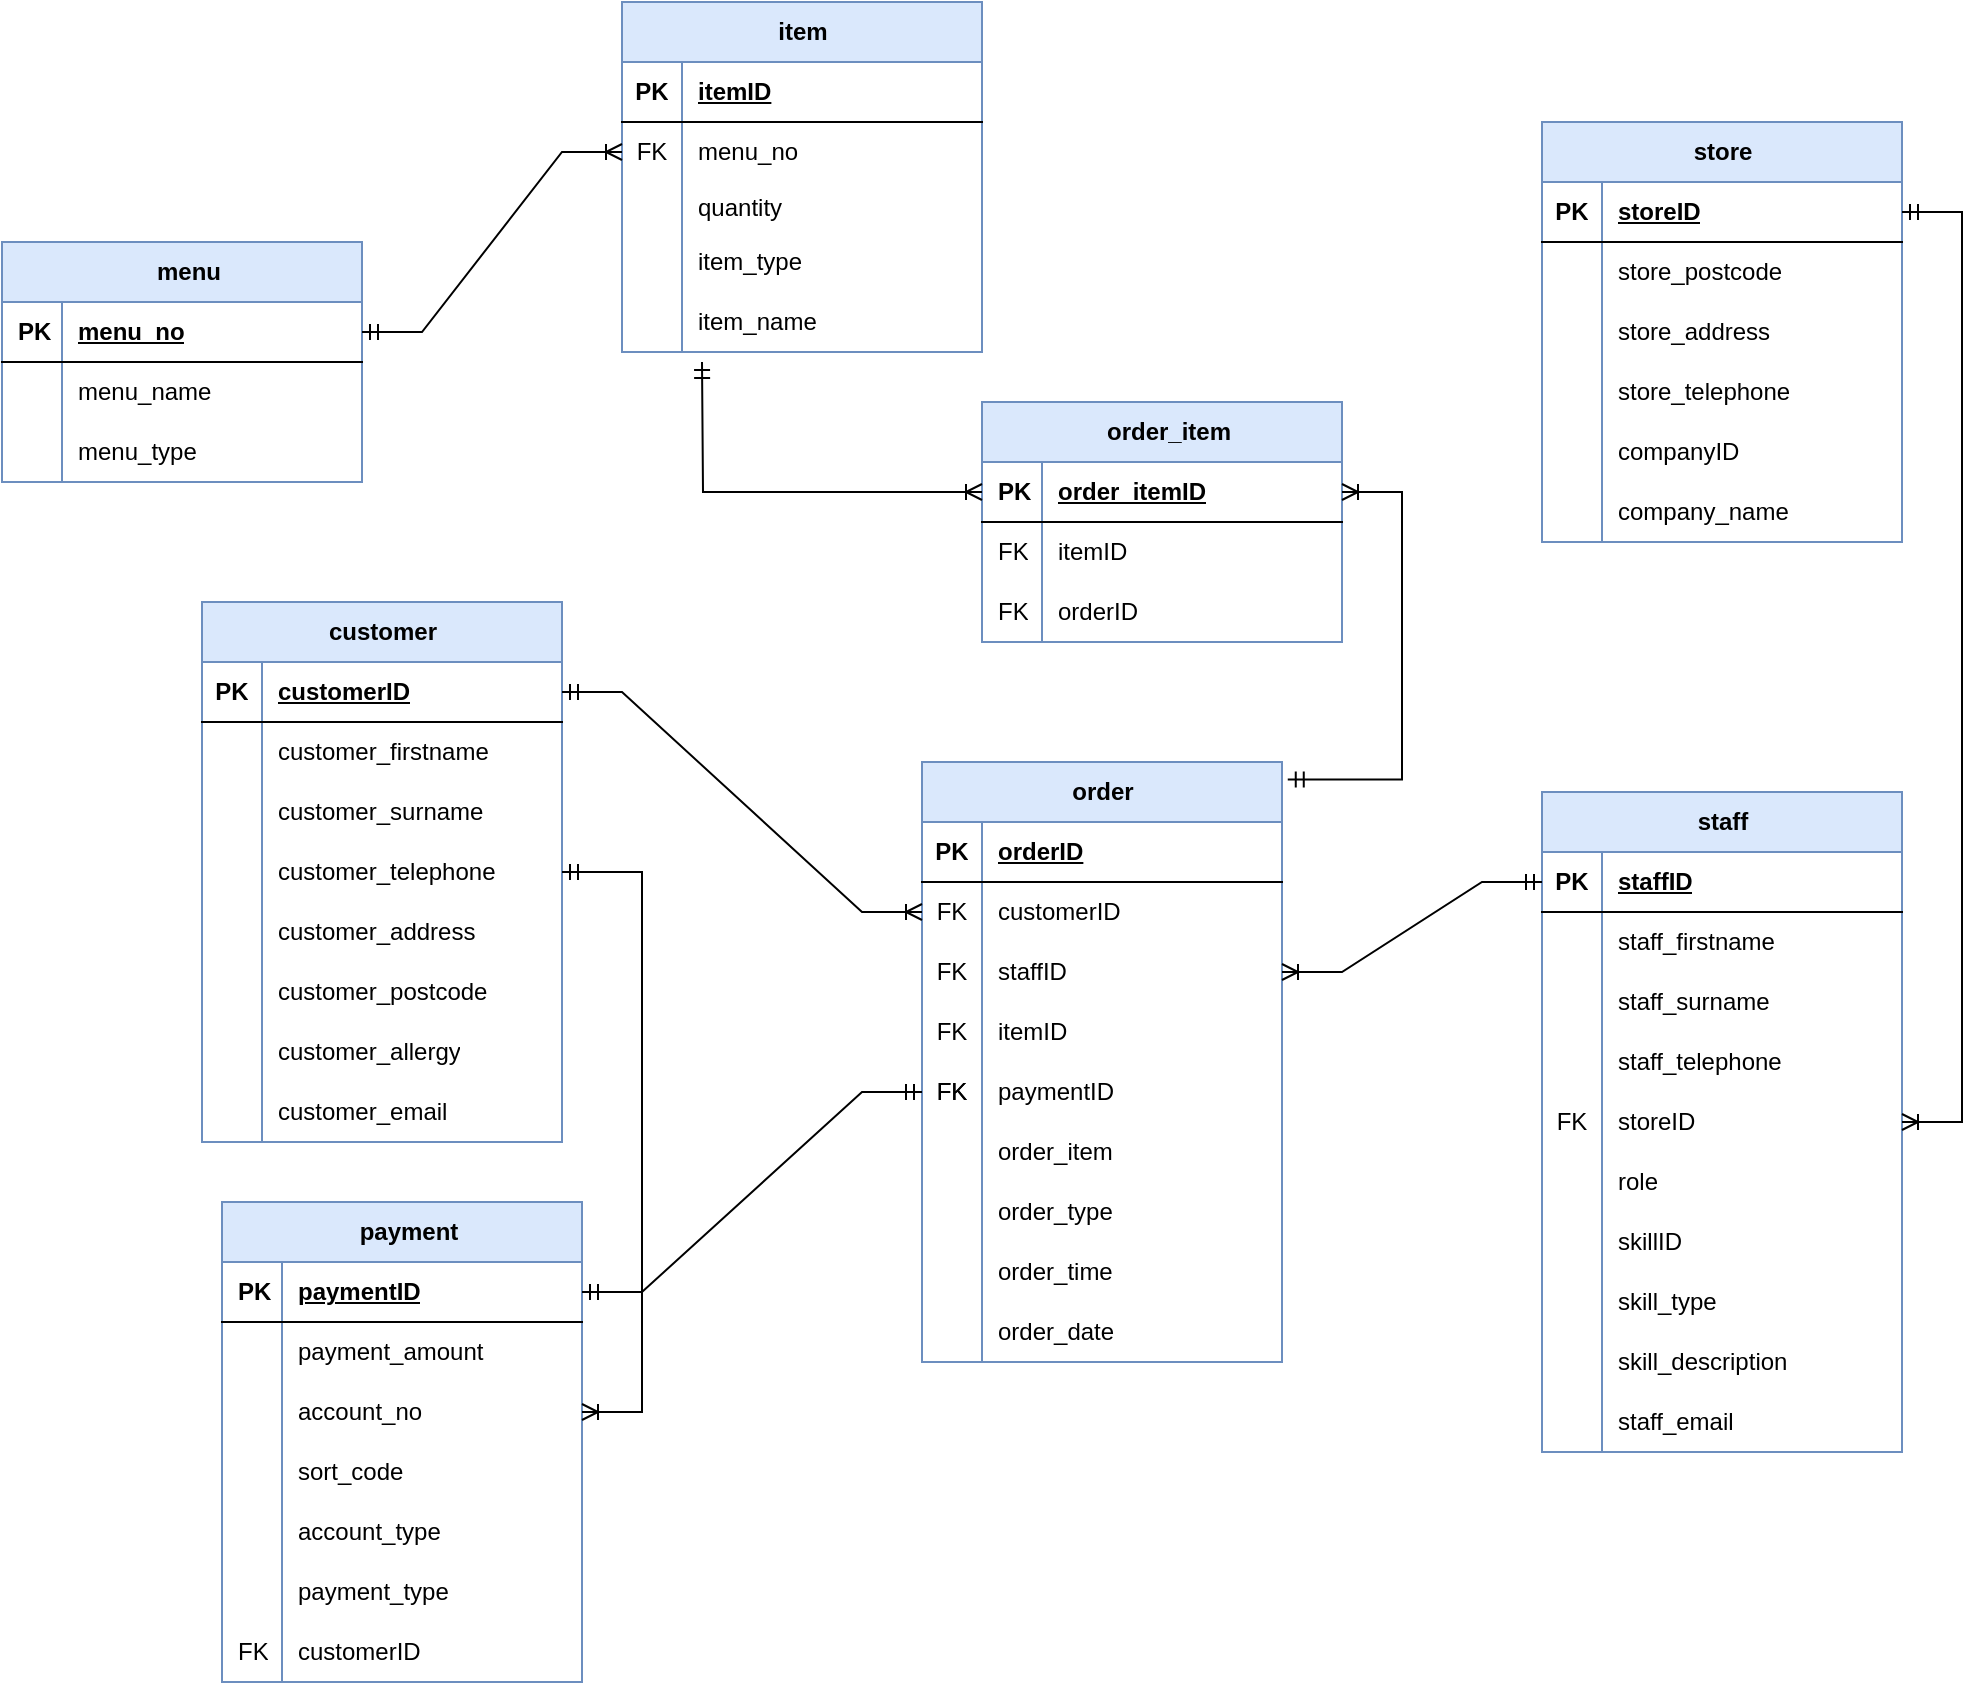 <mxfile version="23.1.2" type="device">
  <diagram name="Page-1" id="hOEkVn7k4S4V5OeHUcGx">
    <mxGraphModel dx="1877" dy="1691" grid="1" gridSize="10" guides="1" tooltips="1" connect="1" arrows="1" fold="1" page="1" pageScale="1" pageWidth="827" pageHeight="1169" math="0" shadow="0">
      <root>
        <mxCell id="0" />
        <mxCell id="1" parent="0" />
        <mxCell id="hpSC9hK86M0_fZsK2iXm-18" value="order" style="shape=table;startSize=30;container=1;collapsible=1;childLayout=tableLayout;fixedRows=1;rowLines=0;fontStyle=1;align=center;resizeLast=1;html=1;fillColor=#dae8fc;strokeColor=#6c8ebf;" parent="1" vertex="1">
          <mxGeometry x="360" y="30" width="180" height="300" as="geometry" />
        </mxCell>
        <mxCell id="hpSC9hK86M0_fZsK2iXm-19" value="" style="shape=tableRow;horizontal=0;startSize=0;swimlaneHead=0;swimlaneBody=0;fillColor=none;collapsible=0;dropTarget=0;points=[[0,0.5],[1,0.5]];portConstraint=eastwest;top=0;left=0;right=0;bottom=1;" parent="hpSC9hK86M0_fZsK2iXm-18" vertex="1">
          <mxGeometry y="30" width="180" height="30" as="geometry" />
        </mxCell>
        <mxCell id="hpSC9hK86M0_fZsK2iXm-20" value="PK" style="shape=partialRectangle;connectable=0;fillColor=none;top=0;left=0;bottom=0;right=0;fontStyle=1;overflow=hidden;whiteSpace=wrap;html=1;" parent="hpSC9hK86M0_fZsK2iXm-19" vertex="1">
          <mxGeometry width="30" height="30" as="geometry">
            <mxRectangle width="30" height="30" as="alternateBounds" />
          </mxGeometry>
        </mxCell>
        <mxCell id="hpSC9hK86M0_fZsK2iXm-21" value="orderID" style="shape=partialRectangle;connectable=0;fillColor=none;top=0;left=0;bottom=0;right=0;align=left;spacingLeft=6;fontStyle=5;overflow=hidden;whiteSpace=wrap;html=1;" parent="hpSC9hK86M0_fZsK2iXm-19" vertex="1">
          <mxGeometry x="30" width="150" height="30" as="geometry">
            <mxRectangle width="150" height="30" as="alternateBounds" />
          </mxGeometry>
        </mxCell>
        <mxCell id="hpSC9hK86M0_fZsK2iXm-22" value="" style="shape=tableRow;horizontal=0;startSize=0;swimlaneHead=0;swimlaneBody=0;fillColor=none;collapsible=0;dropTarget=0;points=[[0,0.5],[1,0.5]];portConstraint=eastwest;top=0;left=0;right=0;bottom=0;" parent="hpSC9hK86M0_fZsK2iXm-18" vertex="1">
          <mxGeometry y="60" width="180" height="30" as="geometry" />
        </mxCell>
        <mxCell id="hpSC9hK86M0_fZsK2iXm-23" value="FK" style="shape=partialRectangle;connectable=0;fillColor=none;top=0;left=0;bottom=0;right=0;editable=1;overflow=hidden;whiteSpace=wrap;html=1;" parent="hpSC9hK86M0_fZsK2iXm-22" vertex="1">
          <mxGeometry width="30" height="30" as="geometry">
            <mxRectangle width="30" height="30" as="alternateBounds" />
          </mxGeometry>
        </mxCell>
        <mxCell id="hpSC9hK86M0_fZsK2iXm-24" value="customerID" style="shape=partialRectangle;connectable=0;fillColor=none;top=0;left=0;bottom=0;right=0;align=left;spacingLeft=6;overflow=hidden;whiteSpace=wrap;html=1;" parent="hpSC9hK86M0_fZsK2iXm-22" vertex="1">
          <mxGeometry x="30" width="150" height="30" as="geometry">
            <mxRectangle width="150" height="30" as="alternateBounds" />
          </mxGeometry>
        </mxCell>
        <mxCell id="hpSC9hK86M0_fZsK2iXm-25" value="" style="shape=tableRow;horizontal=0;startSize=0;swimlaneHead=0;swimlaneBody=0;fillColor=none;collapsible=0;dropTarget=0;points=[[0,0.5],[1,0.5]];portConstraint=eastwest;top=0;left=0;right=0;bottom=0;" parent="hpSC9hK86M0_fZsK2iXm-18" vertex="1">
          <mxGeometry y="90" width="180" height="30" as="geometry" />
        </mxCell>
        <mxCell id="hpSC9hK86M0_fZsK2iXm-26" value="FK" style="shape=partialRectangle;connectable=0;fillColor=none;top=0;left=0;bottom=0;right=0;editable=1;overflow=hidden;whiteSpace=wrap;html=1;" parent="hpSC9hK86M0_fZsK2iXm-25" vertex="1">
          <mxGeometry width="30" height="30" as="geometry">
            <mxRectangle width="30" height="30" as="alternateBounds" />
          </mxGeometry>
        </mxCell>
        <mxCell id="hpSC9hK86M0_fZsK2iXm-27" value="staffID" style="shape=partialRectangle;connectable=0;fillColor=none;top=0;left=0;bottom=0;right=0;align=left;spacingLeft=6;overflow=hidden;whiteSpace=wrap;html=1;" parent="hpSC9hK86M0_fZsK2iXm-25" vertex="1">
          <mxGeometry x="30" width="150" height="30" as="geometry">
            <mxRectangle width="150" height="30" as="alternateBounds" />
          </mxGeometry>
        </mxCell>
        <mxCell id="x0O33fmDKX5yz9TE4AwY-20" value="" style="shape=tableRow;horizontal=0;startSize=0;swimlaneHead=0;swimlaneBody=0;fillColor=none;collapsible=0;dropTarget=0;points=[[0,0.5],[1,0.5]];portConstraint=eastwest;top=0;left=0;right=0;bottom=0;" vertex="1" parent="hpSC9hK86M0_fZsK2iXm-18">
          <mxGeometry y="120" width="180" height="30" as="geometry" />
        </mxCell>
        <mxCell id="x0O33fmDKX5yz9TE4AwY-21" value="FK" style="shape=partialRectangle;connectable=0;fillColor=none;top=0;left=0;bottom=0;right=0;editable=1;overflow=hidden;whiteSpace=wrap;html=1;" vertex="1" parent="x0O33fmDKX5yz9TE4AwY-20">
          <mxGeometry width="30" height="30" as="geometry">
            <mxRectangle width="30" height="30" as="alternateBounds" />
          </mxGeometry>
        </mxCell>
        <mxCell id="x0O33fmDKX5yz9TE4AwY-22" value="itemID" style="shape=partialRectangle;connectable=0;fillColor=none;top=0;left=0;bottom=0;right=0;align=left;spacingLeft=6;overflow=hidden;whiteSpace=wrap;html=1;" vertex="1" parent="x0O33fmDKX5yz9TE4AwY-20">
          <mxGeometry x="30" width="150" height="30" as="geometry">
            <mxRectangle width="150" height="30" as="alternateBounds" />
          </mxGeometry>
        </mxCell>
        <mxCell id="x0O33fmDKX5yz9TE4AwY-35" value="" style="shape=tableRow;horizontal=0;startSize=0;swimlaneHead=0;swimlaneBody=0;fillColor=none;collapsible=0;dropTarget=0;points=[[0,0.5],[1,0.5]];portConstraint=eastwest;top=0;left=0;right=0;bottom=0;" vertex="1" parent="hpSC9hK86M0_fZsK2iXm-18">
          <mxGeometry y="150" width="180" height="30" as="geometry" />
        </mxCell>
        <mxCell id="x0O33fmDKX5yz9TE4AwY-36" value="FK" style="shape=partialRectangle;connectable=0;fillColor=none;top=0;left=0;bottom=0;right=0;editable=1;overflow=hidden;whiteSpace=wrap;html=1;" vertex="1" parent="x0O33fmDKX5yz9TE4AwY-35">
          <mxGeometry width="30" height="30" as="geometry">
            <mxRectangle width="30" height="30" as="alternateBounds" />
          </mxGeometry>
        </mxCell>
        <mxCell id="x0O33fmDKX5yz9TE4AwY-37" value="paymentID" style="shape=partialRectangle;connectable=0;fillColor=none;top=0;left=0;bottom=0;right=0;align=left;spacingLeft=6;overflow=hidden;whiteSpace=wrap;html=1;" vertex="1" parent="x0O33fmDKX5yz9TE4AwY-35">
          <mxGeometry x="30" width="150" height="30" as="geometry">
            <mxRectangle width="150" height="30" as="alternateBounds" />
          </mxGeometry>
        </mxCell>
        <mxCell id="x0O33fmDKX5yz9TE4AwY-38" value="" style="shape=tableRow;horizontal=0;startSize=0;swimlaneHead=0;swimlaneBody=0;fillColor=none;collapsible=0;dropTarget=0;points=[[0,0.5],[1,0.5]];portConstraint=eastwest;top=0;left=0;right=0;bottom=0;" vertex="1" parent="hpSC9hK86M0_fZsK2iXm-18">
          <mxGeometry y="180" width="180" height="30" as="geometry" />
        </mxCell>
        <mxCell id="x0O33fmDKX5yz9TE4AwY-39" value="" style="shape=partialRectangle;connectable=0;fillColor=none;top=0;left=0;bottom=0;right=0;editable=1;overflow=hidden;whiteSpace=wrap;html=1;" vertex="1" parent="x0O33fmDKX5yz9TE4AwY-38">
          <mxGeometry width="30" height="30" as="geometry">
            <mxRectangle width="30" height="30" as="alternateBounds" />
          </mxGeometry>
        </mxCell>
        <mxCell id="x0O33fmDKX5yz9TE4AwY-40" value="order_item" style="shape=partialRectangle;connectable=0;fillColor=none;top=0;left=0;bottom=0;right=0;align=left;spacingLeft=6;overflow=hidden;whiteSpace=wrap;html=1;" vertex="1" parent="x0O33fmDKX5yz9TE4AwY-38">
          <mxGeometry x="30" width="150" height="30" as="geometry">
            <mxRectangle width="150" height="30" as="alternateBounds" />
          </mxGeometry>
        </mxCell>
        <mxCell id="x0O33fmDKX5yz9TE4AwY-41" value="" style="shape=tableRow;horizontal=0;startSize=0;swimlaneHead=0;swimlaneBody=0;fillColor=none;collapsible=0;dropTarget=0;points=[[0,0.5],[1,0.5]];portConstraint=eastwest;top=0;left=0;right=0;bottom=0;" vertex="1" parent="hpSC9hK86M0_fZsK2iXm-18">
          <mxGeometry y="210" width="180" height="30" as="geometry" />
        </mxCell>
        <mxCell id="x0O33fmDKX5yz9TE4AwY-42" value="" style="shape=partialRectangle;connectable=0;fillColor=none;top=0;left=0;bottom=0;right=0;editable=1;overflow=hidden;whiteSpace=wrap;html=1;" vertex="1" parent="x0O33fmDKX5yz9TE4AwY-41">
          <mxGeometry width="30" height="30" as="geometry">
            <mxRectangle width="30" height="30" as="alternateBounds" />
          </mxGeometry>
        </mxCell>
        <mxCell id="x0O33fmDKX5yz9TE4AwY-43" value="order_type" style="shape=partialRectangle;connectable=0;fillColor=none;top=0;left=0;bottom=0;right=0;align=left;spacingLeft=6;overflow=hidden;whiteSpace=wrap;html=1;" vertex="1" parent="x0O33fmDKX5yz9TE4AwY-41">
          <mxGeometry x="30" width="150" height="30" as="geometry">
            <mxRectangle width="150" height="30" as="alternateBounds" />
          </mxGeometry>
        </mxCell>
        <mxCell id="x0O33fmDKX5yz9TE4AwY-44" value="" style="shape=tableRow;horizontal=0;startSize=0;swimlaneHead=0;swimlaneBody=0;fillColor=none;collapsible=0;dropTarget=0;points=[[0,0.5],[1,0.5]];portConstraint=eastwest;top=0;left=0;right=0;bottom=0;" vertex="1" parent="hpSC9hK86M0_fZsK2iXm-18">
          <mxGeometry y="240" width="180" height="30" as="geometry" />
        </mxCell>
        <mxCell id="x0O33fmDKX5yz9TE4AwY-45" value="" style="shape=partialRectangle;connectable=0;fillColor=none;top=0;left=0;bottom=0;right=0;editable=1;overflow=hidden;whiteSpace=wrap;html=1;" vertex="1" parent="x0O33fmDKX5yz9TE4AwY-44">
          <mxGeometry width="30" height="30" as="geometry">
            <mxRectangle width="30" height="30" as="alternateBounds" />
          </mxGeometry>
        </mxCell>
        <mxCell id="x0O33fmDKX5yz9TE4AwY-46" value="order_time" style="shape=partialRectangle;connectable=0;fillColor=none;top=0;left=0;bottom=0;right=0;align=left;spacingLeft=6;overflow=hidden;whiteSpace=wrap;html=1;" vertex="1" parent="x0O33fmDKX5yz9TE4AwY-44">
          <mxGeometry x="30" width="150" height="30" as="geometry">
            <mxRectangle width="150" height="30" as="alternateBounds" />
          </mxGeometry>
        </mxCell>
        <mxCell id="x0O33fmDKX5yz9TE4AwY-47" value="" style="shape=tableRow;horizontal=0;startSize=0;swimlaneHead=0;swimlaneBody=0;fillColor=none;collapsible=0;dropTarget=0;points=[[0,0.5],[1,0.5]];portConstraint=eastwest;top=0;left=0;right=0;bottom=0;" vertex="1" parent="hpSC9hK86M0_fZsK2iXm-18">
          <mxGeometry y="270" width="180" height="30" as="geometry" />
        </mxCell>
        <mxCell id="x0O33fmDKX5yz9TE4AwY-48" value="" style="shape=partialRectangle;connectable=0;fillColor=none;top=0;left=0;bottom=0;right=0;editable=1;overflow=hidden;whiteSpace=wrap;html=1;" vertex="1" parent="x0O33fmDKX5yz9TE4AwY-47">
          <mxGeometry width="30" height="30" as="geometry">
            <mxRectangle width="30" height="30" as="alternateBounds" />
          </mxGeometry>
        </mxCell>
        <mxCell id="x0O33fmDKX5yz9TE4AwY-49" value="order_date" style="shape=partialRectangle;connectable=0;fillColor=none;top=0;left=0;bottom=0;right=0;align=left;spacingLeft=6;overflow=hidden;whiteSpace=wrap;html=1;" vertex="1" parent="x0O33fmDKX5yz9TE4AwY-47">
          <mxGeometry x="30" width="150" height="30" as="geometry">
            <mxRectangle width="150" height="30" as="alternateBounds" />
          </mxGeometry>
        </mxCell>
        <mxCell id="hpSC9hK86M0_fZsK2iXm-31" value="customer" style="shape=table;startSize=30;container=1;collapsible=1;childLayout=tableLayout;fixedRows=1;rowLines=0;fontStyle=1;align=center;resizeLast=1;html=1;fillColor=#dae8fc;strokeColor=#6c8ebf;" parent="1" vertex="1">
          <mxGeometry y="-50" width="180" height="270" as="geometry" />
        </mxCell>
        <mxCell id="hpSC9hK86M0_fZsK2iXm-32" value="" style="shape=tableRow;horizontal=0;startSize=0;swimlaneHead=0;swimlaneBody=0;fillColor=none;collapsible=0;dropTarget=0;points=[[0,0.5],[1,0.5]];portConstraint=eastwest;top=0;left=0;right=0;bottom=1;" parent="hpSC9hK86M0_fZsK2iXm-31" vertex="1">
          <mxGeometry y="30" width="180" height="30" as="geometry" />
        </mxCell>
        <mxCell id="hpSC9hK86M0_fZsK2iXm-33" value="PK" style="shape=partialRectangle;connectable=0;fillColor=none;top=0;left=0;bottom=0;right=0;fontStyle=1;overflow=hidden;whiteSpace=wrap;html=1;" parent="hpSC9hK86M0_fZsK2iXm-32" vertex="1">
          <mxGeometry width="30" height="30" as="geometry">
            <mxRectangle width="30" height="30" as="alternateBounds" />
          </mxGeometry>
        </mxCell>
        <mxCell id="hpSC9hK86M0_fZsK2iXm-34" value="customerID" style="shape=partialRectangle;connectable=0;fillColor=none;top=0;left=0;bottom=0;right=0;align=left;spacingLeft=6;fontStyle=5;overflow=hidden;whiteSpace=wrap;html=1;" parent="hpSC9hK86M0_fZsK2iXm-32" vertex="1">
          <mxGeometry x="30" width="150" height="30" as="geometry">
            <mxRectangle width="150" height="30" as="alternateBounds" />
          </mxGeometry>
        </mxCell>
        <mxCell id="hpSC9hK86M0_fZsK2iXm-35" value="" style="shape=tableRow;horizontal=0;startSize=0;swimlaneHead=0;swimlaneBody=0;fillColor=none;collapsible=0;dropTarget=0;points=[[0,0.5],[1,0.5]];portConstraint=eastwest;top=0;left=0;right=0;bottom=0;" parent="hpSC9hK86M0_fZsK2iXm-31" vertex="1">
          <mxGeometry y="60" width="180" height="30" as="geometry" />
        </mxCell>
        <mxCell id="hpSC9hK86M0_fZsK2iXm-36" value="" style="shape=partialRectangle;connectable=0;fillColor=none;top=0;left=0;bottom=0;right=0;editable=1;overflow=hidden;whiteSpace=wrap;html=1;" parent="hpSC9hK86M0_fZsK2iXm-35" vertex="1">
          <mxGeometry width="30" height="30" as="geometry">
            <mxRectangle width="30" height="30" as="alternateBounds" />
          </mxGeometry>
        </mxCell>
        <mxCell id="hpSC9hK86M0_fZsK2iXm-37" value="customer_firstname" style="shape=partialRectangle;connectable=0;fillColor=none;top=0;left=0;bottom=0;right=0;align=left;spacingLeft=6;overflow=hidden;whiteSpace=wrap;html=1;" parent="hpSC9hK86M0_fZsK2iXm-35" vertex="1">
          <mxGeometry x="30" width="150" height="30" as="geometry">
            <mxRectangle width="150" height="30" as="alternateBounds" />
          </mxGeometry>
        </mxCell>
        <mxCell id="hpSC9hK86M0_fZsK2iXm-38" value="" style="shape=tableRow;horizontal=0;startSize=0;swimlaneHead=0;swimlaneBody=0;fillColor=none;collapsible=0;dropTarget=0;points=[[0,0.5],[1,0.5]];portConstraint=eastwest;top=0;left=0;right=0;bottom=0;" parent="hpSC9hK86M0_fZsK2iXm-31" vertex="1">
          <mxGeometry y="90" width="180" height="30" as="geometry" />
        </mxCell>
        <mxCell id="hpSC9hK86M0_fZsK2iXm-39" value="" style="shape=partialRectangle;connectable=0;fillColor=none;top=0;left=0;bottom=0;right=0;editable=1;overflow=hidden;whiteSpace=wrap;html=1;" parent="hpSC9hK86M0_fZsK2iXm-38" vertex="1">
          <mxGeometry width="30" height="30" as="geometry">
            <mxRectangle width="30" height="30" as="alternateBounds" />
          </mxGeometry>
        </mxCell>
        <mxCell id="hpSC9hK86M0_fZsK2iXm-40" value="customer_surname" style="shape=partialRectangle;connectable=0;fillColor=none;top=0;left=0;bottom=0;right=0;align=left;spacingLeft=6;overflow=hidden;whiteSpace=wrap;html=1;" parent="hpSC9hK86M0_fZsK2iXm-38" vertex="1">
          <mxGeometry x="30" width="150" height="30" as="geometry">
            <mxRectangle width="150" height="30" as="alternateBounds" />
          </mxGeometry>
        </mxCell>
        <mxCell id="hpSC9hK86M0_fZsK2iXm-41" value="" style="shape=tableRow;horizontal=0;startSize=0;swimlaneHead=0;swimlaneBody=0;fillColor=none;collapsible=0;dropTarget=0;points=[[0,0.5],[1,0.5]];portConstraint=eastwest;top=0;left=0;right=0;bottom=0;" parent="hpSC9hK86M0_fZsK2iXm-31" vertex="1">
          <mxGeometry y="120" width="180" height="30" as="geometry" />
        </mxCell>
        <mxCell id="hpSC9hK86M0_fZsK2iXm-42" value="" style="shape=partialRectangle;connectable=0;fillColor=none;top=0;left=0;bottom=0;right=0;editable=1;overflow=hidden;whiteSpace=wrap;html=1;" parent="hpSC9hK86M0_fZsK2iXm-41" vertex="1">
          <mxGeometry width="30" height="30" as="geometry">
            <mxRectangle width="30" height="30" as="alternateBounds" />
          </mxGeometry>
        </mxCell>
        <mxCell id="hpSC9hK86M0_fZsK2iXm-43" value="customer_telephone" style="shape=partialRectangle;connectable=0;fillColor=none;top=0;left=0;bottom=0;right=0;align=left;spacingLeft=6;overflow=hidden;whiteSpace=wrap;html=1;" parent="hpSC9hK86M0_fZsK2iXm-41" vertex="1">
          <mxGeometry x="30" width="150" height="30" as="geometry">
            <mxRectangle width="150" height="30" as="alternateBounds" />
          </mxGeometry>
        </mxCell>
        <mxCell id="x0O33fmDKX5yz9TE4AwY-23" value="" style="shape=tableRow;horizontal=0;startSize=0;swimlaneHead=0;swimlaneBody=0;fillColor=none;collapsible=0;dropTarget=0;points=[[0,0.5],[1,0.5]];portConstraint=eastwest;top=0;left=0;right=0;bottom=0;" vertex="1" parent="hpSC9hK86M0_fZsK2iXm-31">
          <mxGeometry y="150" width="180" height="30" as="geometry" />
        </mxCell>
        <mxCell id="x0O33fmDKX5yz9TE4AwY-24" value="" style="shape=partialRectangle;connectable=0;fillColor=none;top=0;left=0;bottom=0;right=0;editable=1;overflow=hidden;whiteSpace=wrap;html=1;" vertex="1" parent="x0O33fmDKX5yz9TE4AwY-23">
          <mxGeometry width="30" height="30" as="geometry">
            <mxRectangle width="30" height="30" as="alternateBounds" />
          </mxGeometry>
        </mxCell>
        <mxCell id="x0O33fmDKX5yz9TE4AwY-25" value="customer_address" style="shape=partialRectangle;connectable=0;fillColor=none;top=0;left=0;bottom=0;right=0;align=left;spacingLeft=6;overflow=hidden;whiteSpace=wrap;html=1;" vertex="1" parent="x0O33fmDKX5yz9TE4AwY-23">
          <mxGeometry x="30" width="150" height="30" as="geometry">
            <mxRectangle width="150" height="30" as="alternateBounds" />
          </mxGeometry>
        </mxCell>
        <mxCell id="x0O33fmDKX5yz9TE4AwY-26" value="" style="shape=tableRow;horizontal=0;startSize=0;swimlaneHead=0;swimlaneBody=0;fillColor=none;collapsible=0;dropTarget=0;points=[[0,0.5],[1,0.5]];portConstraint=eastwest;top=0;left=0;right=0;bottom=0;" vertex="1" parent="hpSC9hK86M0_fZsK2iXm-31">
          <mxGeometry y="180" width="180" height="30" as="geometry" />
        </mxCell>
        <mxCell id="x0O33fmDKX5yz9TE4AwY-27" value="" style="shape=partialRectangle;connectable=0;fillColor=none;top=0;left=0;bottom=0;right=0;editable=1;overflow=hidden;whiteSpace=wrap;html=1;" vertex="1" parent="x0O33fmDKX5yz9TE4AwY-26">
          <mxGeometry width="30" height="30" as="geometry">
            <mxRectangle width="30" height="30" as="alternateBounds" />
          </mxGeometry>
        </mxCell>
        <mxCell id="x0O33fmDKX5yz9TE4AwY-28" value="customer_postcode" style="shape=partialRectangle;connectable=0;fillColor=none;top=0;left=0;bottom=0;right=0;align=left;spacingLeft=6;overflow=hidden;whiteSpace=wrap;html=1;" vertex="1" parent="x0O33fmDKX5yz9TE4AwY-26">
          <mxGeometry x="30" width="150" height="30" as="geometry">
            <mxRectangle width="150" height="30" as="alternateBounds" />
          </mxGeometry>
        </mxCell>
        <mxCell id="x0O33fmDKX5yz9TE4AwY-29" value="" style="shape=tableRow;horizontal=0;startSize=0;swimlaneHead=0;swimlaneBody=0;fillColor=none;collapsible=0;dropTarget=0;points=[[0,0.5],[1,0.5]];portConstraint=eastwest;top=0;left=0;right=0;bottom=0;" vertex="1" parent="hpSC9hK86M0_fZsK2iXm-31">
          <mxGeometry y="210" width="180" height="30" as="geometry" />
        </mxCell>
        <mxCell id="x0O33fmDKX5yz9TE4AwY-30" value="" style="shape=partialRectangle;connectable=0;fillColor=none;top=0;left=0;bottom=0;right=0;editable=1;overflow=hidden;whiteSpace=wrap;html=1;" vertex="1" parent="x0O33fmDKX5yz9TE4AwY-29">
          <mxGeometry width="30" height="30" as="geometry">
            <mxRectangle width="30" height="30" as="alternateBounds" />
          </mxGeometry>
        </mxCell>
        <mxCell id="x0O33fmDKX5yz9TE4AwY-31" value="customer_allergy" style="shape=partialRectangle;connectable=0;fillColor=none;top=0;left=0;bottom=0;right=0;align=left;spacingLeft=6;overflow=hidden;whiteSpace=wrap;html=1;" vertex="1" parent="x0O33fmDKX5yz9TE4AwY-29">
          <mxGeometry x="30" width="150" height="30" as="geometry">
            <mxRectangle width="150" height="30" as="alternateBounds" />
          </mxGeometry>
        </mxCell>
        <mxCell id="x0O33fmDKX5yz9TE4AwY-32" value="" style="shape=tableRow;horizontal=0;startSize=0;swimlaneHead=0;swimlaneBody=0;fillColor=none;collapsible=0;dropTarget=0;points=[[0,0.5],[1,0.5]];portConstraint=eastwest;top=0;left=0;right=0;bottom=0;" vertex="1" parent="hpSC9hK86M0_fZsK2iXm-31">
          <mxGeometry y="240" width="180" height="30" as="geometry" />
        </mxCell>
        <mxCell id="x0O33fmDKX5yz9TE4AwY-33" value="" style="shape=partialRectangle;connectable=0;fillColor=none;top=0;left=0;bottom=0;right=0;editable=1;overflow=hidden;whiteSpace=wrap;html=1;" vertex="1" parent="x0O33fmDKX5yz9TE4AwY-32">
          <mxGeometry width="30" height="30" as="geometry">
            <mxRectangle width="30" height="30" as="alternateBounds" />
          </mxGeometry>
        </mxCell>
        <mxCell id="x0O33fmDKX5yz9TE4AwY-34" value="customer_email" style="shape=partialRectangle;connectable=0;fillColor=none;top=0;left=0;bottom=0;right=0;align=left;spacingLeft=6;overflow=hidden;whiteSpace=wrap;html=1;" vertex="1" parent="x0O33fmDKX5yz9TE4AwY-32">
          <mxGeometry x="30" width="150" height="30" as="geometry">
            <mxRectangle width="150" height="30" as="alternateBounds" />
          </mxGeometry>
        </mxCell>
        <mxCell id="hpSC9hK86M0_fZsK2iXm-44" value="staff" style="shape=table;startSize=30;container=1;collapsible=1;childLayout=tableLayout;fixedRows=1;rowLines=0;fontStyle=1;align=center;resizeLast=1;html=1;fillColor=#dae8fc;strokeColor=#6c8ebf;" parent="1" vertex="1">
          <mxGeometry x="670" y="45" width="180" height="330" as="geometry" />
        </mxCell>
        <mxCell id="hpSC9hK86M0_fZsK2iXm-45" value="" style="shape=tableRow;horizontal=0;startSize=0;swimlaneHead=0;swimlaneBody=0;fillColor=none;collapsible=0;dropTarget=0;points=[[0,0.5],[1,0.5]];portConstraint=eastwest;top=0;left=0;right=0;bottom=1;" parent="hpSC9hK86M0_fZsK2iXm-44" vertex="1">
          <mxGeometry y="30" width="180" height="30" as="geometry" />
        </mxCell>
        <mxCell id="hpSC9hK86M0_fZsK2iXm-46" value="PK" style="shape=partialRectangle;connectable=0;fillColor=none;top=0;left=0;bottom=0;right=0;fontStyle=1;overflow=hidden;whiteSpace=wrap;html=1;" parent="hpSC9hK86M0_fZsK2iXm-45" vertex="1">
          <mxGeometry width="30" height="30" as="geometry">
            <mxRectangle width="30" height="30" as="alternateBounds" />
          </mxGeometry>
        </mxCell>
        <mxCell id="hpSC9hK86M0_fZsK2iXm-47" value="staffID" style="shape=partialRectangle;connectable=0;fillColor=none;top=0;left=0;bottom=0;right=0;align=left;spacingLeft=6;fontStyle=5;overflow=hidden;whiteSpace=wrap;html=1;" parent="hpSC9hK86M0_fZsK2iXm-45" vertex="1">
          <mxGeometry x="30" width="150" height="30" as="geometry">
            <mxRectangle width="150" height="30" as="alternateBounds" />
          </mxGeometry>
        </mxCell>
        <mxCell id="hpSC9hK86M0_fZsK2iXm-48" value="" style="shape=tableRow;horizontal=0;startSize=0;swimlaneHead=0;swimlaneBody=0;fillColor=none;collapsible=0;dropTarget=0;points=[[0,0.5],[1,0.5]];portConstraint=eastwest;top=0;left=0;right=0;bottom=0;" parent="hpSC9hK86M0_fZsK2iXm-44" vertex="1">
          <mxGeometry y="60" width="180" height="30" as="geometry" />
        </mxCell>
        <mxCell id="hpSC9hK86M0_fZsK2iXm-49" value="" style="shape=partialRectangle;connectable=0;fillColor=none;top=0;left=0;bottom=0;right=0;editable=1;overflow=hidden;whiteSpace=wrap;html=1;" parent="hpSC9hK86M0_fZsK2iXm-48" vertex="1">
          <mxGeometry width="30" height="30" as="geometry">
            <mxRectangle width="30" height="30" as="alternateBounds" />
          </mxGeometry>
        </mxCell>
        <mxCell id="hpSC9hK86M0_fZsK2iXm-50" value="staff_firstname" style="shape=partialRectangle;connectable=0;fillColor=none;top=0;left=0;bottom=0;right=0;align=left;spacingLeft=6;overflow=hidden;whiteSpace=wrap;html=1;" parent="hpSC9hK86M0_fZsK2iXm-48" vertex="1">
          <mxGeometry x="30" width="150" height="30" as="geometry">
            <mxRectangle width="150" height="30" as="alternateBounds" />
          </mxGeometry>
        </mxCell>
        <mxCell id="hpSC9hK86M0_fZsK2iXm-51" value="" style="shape=tableRow;horizontal=0;startSize=0;swimlaneHead=0;swimlaneBody=0;fillColor=none;collapsible=0;dropTarget=0;points=[[0,0.5],[1,0.5]];portConstraint=eastwest;top=0;left=0;right=0;bottom=0;" parent="hpSC9hK86M0_fZsK2iXm-44" vertex="1">
          <mxGeometry y="90" width="180" height="30" as="geometry" />
        </mxCell>
        <mxCell id="hpSC9hK86M0_fZsK2iXm-52" value="" style="shape=partialRectangle;connectable=0;fillColor=none;top=0;left=0;bottom=0;right=0;editable=1;overflow=hidden;whiteSpace=wrap;html=1;" parent="hpSC9hK86M0_fZsK2iXm-51" vertex="1">
          <mxGeometry width="30" height="30" as="geometry">
            <mxRectangle width="30" height="30" as="alternateBounds" />
          </mxGeometry>
        </mxCell>
        <mxCell id="hpSC9hK86M0_fZsK2iXm-53" value="staff_surname" style="shape=partialRectangle;connectable=0;fillColor=none;top=0;left=0;bottom=0;right=0;align=left;spacingLeft=6;overflow=hidden;whiteSpace=wrap;html=1;" parent="hpSC9hK86M0_fZsK2iXm-51" vertex="1">
          <mxGeometry x="30" width="150" height="30" as="geometry">
            <mxRectangle width="150" height="30" as="alternateBounds" />
          </mxGeometry>
        </mxCell>
        <mxCell id="hpSC9hK86M0_fZsK2iXm-54" value="" style="shape=tableRow;horizontal=0;startSize=0;swimlaneHead=0;swimlaneBody=0;fillColor=none;collapsible=0;dropTarget=0;points=[[0,0.5],[1,0.5]];portConstraint=eastwest;top=0;left=0;right=0;bottom=0;" parent="hpSC9hK86M0_fZsK2iXm-44" vertex="1">
          <mxGeometry y="120" width="180" height="30" as="geometry" />
        </mxCell>
        <mxCell id="hpSC9hK86M0_fZsK2iXm-55" value="" style="shape=partialRectangle;connectable=0;fillColor=none;top=0;left=0;bottom=0;right=0;editable=1;overflow=hidden;whiteSpace=wrap;html=1;" parent="hpSC9hK86M0_fZsK2iXm-54" vertex="1">
          <mxGeometry width="30" height="30" as="geometry">
            <mxRectangle width="30" height="30" as="alternateBounds" />
          </mxGeometry>
        </mxCell>
        <mxCell id="hpSC9hK86M0_fZsK2iXm-56" value="staff_telephone" style="shape=partialRectangle;connectable=0;fillColor=none;top=0;left=0;bottom=0;right=0;align=left;spacingLeft=6;overflow=hidden;whiteSpace=wrap;html=1;" parent="hpSC9hK86M0_fZsK2iXm-54" vertex="1">
          <mxGeometry x="30" width="150" height="30" as="geometry">
            <mxRectangle width="150" height="30" as="alternateBounds" />
          </mxGeometry>
        </mxCell>
        <mxCell id="x0O33fmDKX5yz9TE4AwY-50" value="" style="shape=tableRow;horizontal=0;startSize=0;swimlaneHead=0;swimlaneBody=0;fillColor=none;collapsible=0;dropTarget=0;points=[[0,0.5],[1,0.5]];portConstraint=eastwest;top=0;left=0;right=0;bottom=0;" vertex="1" parent="hpSC9hK86M0_fZsK2iXm-44">
          <mxGeometry y="150" width="180" height="30" as="geometry" />
        </mxCell>
        <mxCell id="x0O33fmDKX5yz9TE4AwY-51" value="FK" style="shape=partialRectangle;connectable=0;fillColor=none;top=0;left=0;bottom=0;right=0;editable=1;overflow=hidden;whiteSpace=wrap;html=1;" vertex="1" parent="x0O33fmDKX5yz9TE4AwY-50">
          <mxGeometry width="30" height="30" as="geometry">
            <mxRectangle width="30" height="30" as="alternateBounds" />
          </mxGeometry>
        </mxCell>
        <mxCell id="x0O33fmDKX5yz9TE4AwY-52" value="storeID" style="shape=partialRectangle;connectable=0;fillColor=none;top=0;left=0;bottom=0;right=0;align=left;spacingLeft=6;overflow=hidden;whiteSpace=wrap;html=1;" vertex="1" parent="x0O33fmDKX5yz9TE4AwY-50">
          <mxGeometry x="30" width="150" height="30" as="geometry">
            <mxRectangle width="150" height="30" as="alternateBounds" />
          </mxGeometry>
        </mxCell>
        <mxCell id="x0O33fmDKX5yz9TE4AwY-53" value="" style="shape=tableRow;horizontal=0;startSize=0;swimlaneHead=0;swimlaneBody=0;fillColor=none;collapsible=0;dropTarget=0;points=[[0,0.5],[1,0.5]];portConstraint=eastwest;top=0;left=0;right=0;bottom=0;" vertex="1" parent="hpSC9hK86M0_fZsK2iXm-44">
          <mxGeometry y="180" width="180" height="30" as="geometry" />
        </mxCell>
        <mxCell id="x0O33fmDKX5yz9TE4AwY-54" value="" style="shape=partialRectangle;connectable=0;fillColor=none;top=0;left=0;bottom=0;right=0;editable=1;overflow=hidden;whiteSpace=wrap;html=1;" vertex="1" parent="x0O33fmDKX5yz9TE4AwY-53">
          <mxGeometry width="30" height="30" as="geometry">
            <mxRectangle width="30" height="30" as="alternateBounds" />
          </mxGeometry>
        </mxCell>
        <mxCell id="x0O33fmDKX5yz9TE4AwY-55" value="role" style="shape=partialRectangle;connectable=0;fillColor=none;top=0;left=0;bottom=0;right=0;align=left;spacingLeft=6;overflow=hidden;whiteSpace=wrap;html=1;" vertex="1" parent="x0O33fmDKX5yz9TE4AwY-53">
          <mxGeometry x="30" width="150" height="30" as="geometry">
            <mxRectangle width="150" height="30" as="alternateBounds" />
          </mxGeometry>
        </mxCell>
        <mxCell id="x0O33fmDKX5yz9TE4AwY-56" value="" style="shape=tableRow;horizontal=0;startSize=0;swimlaneHead=0;swimlaneBody=0;fillColor=none;collapsible=0;dropTarget=0;points=[[0,0.5],[1,0.5]];portConstraint=eastwest;top=0;left=0;right=0;bottom=0;" vertex="1" parent="hpSC9hK86M0_fZsK2iXm-44">
          <mxGeometry y="210" width="180" height="30" as="geometry" />
        </mxCell>
        <mxCell id="x0O33fmDKX5yz9TE4AwY-57" value="" style="shape=partialRectangle;connectable=0;fillColor=none;top=0;left=0;bottom=0;right=0;editable=1;overflow=hidden;whiteSpace=wrap;html=1;" vertex="1" parent="x0O33fmDKX5yz9TE4AwY-56">
          <mxGeometry width="30" height="30" as="geometry">
            <mxRectangle width="30" height="30" as="alternateBounds" />
          </mxGeometry>
        </mxCell>
        <mxCell id="x0O33fmDKX5yz9TE4AwY-58" value="skillID" style="shape=partialRectangle;connectable=0;fillColor=none;top=0;left=0;bottom=0;right=0;align=left;spacingLeft=6;overflow=hidden;whiteSpace=wrap;html=1;" vertex="1" parent="x0O33fmDKX5yz9TE4AwY-56">
          <mxGeometry x="30" width="150" height="30" as="geometry">
            <mxRectangle width="150" height="30" as="alternateBounds" />
          </mxGeometry>
        </mxCell>
        <mxCell id="x0O33fmDKX5yz9TE4AwY-59" value="" style="shape=tableRow;horizontal=0;startSize=0;swimlaneHead=0;swimlaneBody=0;fillColor=none;collapsible=0;dropTarget=0;points=[[0,0.5],[1,0.5]];portConstraint=eastwest;top=0;left=0;right=0;bottom=0;" vertex="1" parent="hpSC9hK86M0_fZsK2iXm-44">
          <mxGeometry y="240" width="180" height="30" as="geometry" />
        </mxCell>
        <mxCell id="x0O33fmDKX5yz9TE4AwY-60" value="" style="shape=partialRectangle;connectable=0;fillColor=none;top=0;left=0;bottom=0;right=0;editable=1;overflow=hidden;whiteSpace=wrap;html=1;" vertex="1" parent="x0O33fmDKX5yz9TE4AwY-59">
          <mxGeometry width="30" height="30" as="geometry">
            <mxRectangle width="30" height="30" as="alternateBounds" />
          </mxGeometry>
        </mxCell>
        <mxCell id="x0O33fmDKX5yz9TE4AwY-61" value="skill_type" style="shape=partialRectangle;connectable=0;fillColor=none;top=0;left=0;bottom=0;right=0;align=left;spacingLeft=6;overflow=hidden;whiteSpace=wrap;html=1;" vertex="1" parent="x0O33fmDKX5yz9TE4AwY-59">
          <mxGeometry x="30" width="150" height="30" as="geometry">
            <mxRectangle width="150" height="30" as="alternateBounds" />
          </mxGeometry>
        </mxCell>
        <mxCell id="x0O33fmDKX5yz9TE4AwY-62" value="" style="shape=tableRow;horizontal=0;startSize=0;swimlaneHead=0;swimlaneBody=0;fillColor=none;collapsible=0;dropTarget=0;points=[[0,0.5],[1,0.5]];portConstraint=eastwest;top=0;left=0;right=0;bottom=0;" vertex="1" parent="hpSC9hK86M0_fZsK2iXm-44">
          <mxGeometry y="270" width="180" height="30" as="geometry" />
        </mxCell>
        <mxCell id="x0O33fmDKX5yz9TE4AwY-63" value="" style="shape=partialRectangle;connectable=0;fillColor=none;top=0;left=0;bottom=0;right=0;editable=1;overflow=hidden;whiteSpace=wrap;html=1;" vertex="1" parent="x0O33fmDKX5yz9TE4AwY-62">
          <mxGeometry width="30" height="30" as="geometry">
            <mxRectangle width="30" height="30" as="alternateBounds" />
          </mxGeometry>
        </mxCell>
        <mxCell id="x0O33fmDKX5yz9TE4AwY-64" value="skill_description" style="shape=partialRectangle;connectable=0;fillColor=none;top=0;left=0;bottom=0;right=0;align=left;spacingLeft=6;overflow=hidden;whiteSpace=wrap;html=1;" vertex="1" parent="x0O33fmDKX5yz9TE4AwY-62">
          <mxGeometry x="30" width="150" height="30" as="geometry">
            <mxRectangle width="150" height="30" as="alternateBounds" />
          </mxGeometry>
        </mxCell>
        <mxCell id="x0O33fmDKX5yz9TE4AwY-128" value="" style="shape=tableRow;horizontal=0;startSize=0;swimlaneHead=0;swimlaneBody=0;fillColor=none;collapsible=0;dropTarget=0;points=[[0,0.5],[1,0.5]];portConstraint=eastwest;top=0;left=0;right=0;bottom=0;" vertex="1" parent="hpSC9hK86M0_fZsK2iXm-44">
          <mxGeometry y="300" width="180" height="30" as="geometry" />
        </mxCell>
        <mxCell id="x0O33fmDKX5yz9TE4AwY-129" value="" style="shape=partialRectangle;connectable=0;fillColor=none;top=0;left=0;bottom=0;right=0;editable=1;overflow=hidden;whiteSpace=wrap;html=1;" vertex="1" parent="x0O33fmDKX5yz9TE4AwY-128">
          <mxGeometry width="30" height="30" as="geometry">
            <mxRectangle width="30" height="30" as="alternateBounds" />
          </mxGeometry>
        </mxCell>
        <mxCell id="x0O33fmDKX5yz9TE4AwY-130" value="staff_email" style="shape=partialRectangle;connectable=0;fillColor=none;top=0;left=0;bottom=0;right=0;align=left;spacingLeft=6;overflow=hidden;whiteSpace=wrap;html=1;" vertex="1" parent="x0O33fmDKX5yz9TE4AwY-128">
          <mxGeometry x="30" width="150" height="30" as="geometry">
            <mxRectangle width="150" height="30" as="alternateBounds" />
          </mxGeometry>
        </mxCell>
        <mxCell id="hpSC9hK86M0_fZsK2iXm-57" value="store" style="shape=table;startSize=30;container=1;collapsible=1;childLayout=tableLayout;fixedRows=1;rowLines=0;fontStyle=1;align=center;resizeLast=1;html=1;fillColor=#dae8fc;strokeColor=#6c8ebf;" parent="1" vertex="1">
          <mxGeometry x="670" y="-290" width="180" height="210" as="geometry" />
        </mxCell>
        <mxCell id="hpSC9hK86M0_fZsK2iXm-58" value="" style="shape=tableRow;horizontal=0;startSize=0;swimlaneHead=0;swimlaneBody=0;fillColor=none;collapsible=0;dropTarget=0;points=[[0,0.5],[1,0.5]];portConstraint=eastwest;top=0;left=0;right=0;bottom=1;" parent="hpSC9hK86M0_fZsK2iXm-57" vertex="1">
          <mxGeometry y="30" width="180" height="30" as="geometry" />
        </mxCell>
        <mxCell id="hpSC9hK86M0_fZsK2iXm-59" value="PK" style="shape=partialRectangle;connectable=0;fillColor=none;top=0;left=0;bottom=0;right=0;fontStyle=1;overflow=hidden;whiteSpace=wrap;html=1;" parent="hpSC9hK86M0_fZsK2iXm-58" vertex="1">
          <mxGeometry width="30" height="30" as="geometry">
            <mxRectangle width="30" height="30" as="alternateBounds" />
          </mxGeometry>
        </mxCell>
        <mxCell id="hpSC9hK86M0_fZsK2iXm-60" value="storeID" style="shape=partialRectangle;connectable=0;fillColor=none;top=0;left=0;bottom=0;right=0;align=left;spacingLeft=6;fontStyle=5;overflow=hidden;whiteSpace=wrap;html=1;" parent="hpSC9hK86M0_fZsK2iXm-58" vertex="1">
          <mxGeometry x="30" width="150" height="30" as="geometry">
            <mxRectangle width="150" height="30" as="alternateBounds" />
          </mxGeometry>
        </mxCell>
        <mxCell id="hpSC9hK86M0_fZsK2iXm-61" value="" style="shape=tableRow;horizontal=0;startSize=0;swimlaneHead=0;swimlaneBody=0;fillColor=none;collapsible=0;dropTarget=0;points=[[0,0.5],[1,0.5]];portConstraint=eastwest;top=0;left=0;right=0;bottom=0;" parent="hpSC9hK86M0_fZsK2iXm-57" vertex="1">
          <mxGeometry y="60" width="180" height="30" as="geometry" />
        </mxCell>
        <mxCell id="hpSC9hK86M0_fZsK2iXm-62" value="" style="shape=partialRectangle;connectable=0;fillColor=none;top=0;left=0;bottom=0;right=0;editable=1;overflow=hidden;whiteSpace=wrap;html=1;" parent="hpSC9hK86M0_fZsK2iXm-61" vertex="1">
          <mxGeometry width="30" height="30" as="geometry">
            <mxRectangle width="30" height="30" as="alternateBounds" />
          </mxGeometry>
        </mxCell>
        <mxCell id="hpSC9hK86M0_fZsK2iXm-63" value="store_postcode" style="shape=partialRectangle;connectable=0;fillColor=none;top=0;left=0;bottom=0;right=0;align=left;spacingLeft=6;overflow=hidden;whiteSpace=wrap;html=1;" parent="hpSC9hK86M0_fZsK2iXm-61" vertex="1">
          <mxGeometry x="30" width="150" height="30" as="geometry">
            <mxRectangle width="150" height="30" as="alternateBounds" />
          </mxGeometry>
        </mxCell>
        <mxCell id="hpSC9hK86M0_fZsK2iXm-64" value="" style="shape=tableRow;horizontal=0;startSize=0;swimlaneHead=0;swimlaneBody=0;fillColor=none;collapsible=0;dropTarget=0;points=[[0,0.5],[1,0.5]];portConstraint=eastwest;top=0;left=0;right=0;bottom=0;" parent="hpSC9hK86M0_fZsK2iXm-57" vertex="1">
          <mxGeometry y="90" width="180" height="30" as="geometry" />
        </mxCell>
        <mxCell id="hpSC9hK86M0_fZsK2iXm-65" value="" style="shape=partialRectangle;connectable=0;fillColor=none;top=0;left=0;bottom=0;right=0;editable=1;overflow=hidden;whiteSpace=wrap;html=1;" parent="hpSC9hK86M0_fZsK2iXm-64" vertex="1">
          <mxGeometry width="30" height="30" as="geometry">
            <mxRectangle width="30" height="30" as="alternateBounds" />
          </mxGeometry>
        </mxCell>
        <mxCell id="hpSC9hK86M0_fZsK2iXm-66" value="store_address" style="shape=partialRectangle;connectable=0;fillColor=none;top=0;left=0;bottom=0;right=0;align=left;spacingLeft=6;overflow=hidden;whiteSpace=wrap;html=1;" parent="hpSC9hK86M0_fZsK2iXm-64" vertex="1">
          <mxGeometry x="30" width="150" height="30" as="geometry">
            <mxRectangle width="150" height="30" as="alternateBounds" />
          </mxGeometry>
        </mxCell>
        <mxCell id="hpSC9hK86M0_fZsK2iXm-67" value="" style="shape=tableRow;horizontal=0;startSize=0;swimlaneHead=0;swimlaneBody=0;fillColor=none;collapsible=0;dropTarget=0;points=[[0,0.5],[1,0.5]];portConstraint=eastwest;top=0;left=0;right=0;bottom=0;" parent="hpSC9hK86M0_fZsK2iXm-57" vertex="1">
          <mxGeometry y="120" width="180" height="30" as="geometry" />
        </mxCell>
        <mxCell id="hpSC9hK86M0_fZsK2iXm-68" value="" style="shape=partialRectangle;connectable=0;fillColor=none;top=0;left=0;bottom=0;right=0;editable=1;overflow=hidden;whiteSpace=wrap;html=1;" parent="hpSC9hK86M0_fZsK2iXm-67" vertex="1">
          <mxGeometry width="30" height="30" as="geometry">
            <mxRectangle width="30" height="30" as="alternateBounds" />
          </mxGeometry>
        </mxCell>
        <mxCell id="hpSC9hK86M0_fZsK2iXm-69" value="store_telephone" style="shape=partialRectangle;connectable=0;fillColor=none;top=0;left=0;bottom=0;right=0;align=left;spacingLeft=6;overflow=hidden;whiteSpace=wrap;html=1;" parent="hpSC9hK86M0_fZsK2iXm-67" vertex="1">
          <mxGeometry x="30" width="150" height="30" as="geometry">
            <mxRectangle width="150" height="30" as="alternateBounds" />
          </mxGeometry>
        </mxCell>
        <mxCell id="x0O33fmDKX5yz9TE4AwY-65" value="" style="shape=tableRow;horizontal=0;startSize=0;swimlaneHead=0;swimlaneBody=0;fillColor=none;collapsible=0;dropTarget=0;points=[[0,0.5],[1,0.5]];portConstraint=eastwest;top=0;left=0;right=0;bottom=0;" vertex="1" parent="hpSC9hK86M0_fZsK2iXm-57">
          <mxGeometry y="150" width="180" height="30" as="geometry" />
        </mxCell>
        <mxCell id="x0O33fmDKX5yz9TE4AwY-66" value="" style="shape=partialRectangle;connectable=0;fillColor=none;top=0;left=0;bottom=0;right=0;editable=1;overflow=hidden;whiteSpace=wrap;html=1;" vertex="1" parent="x0O33fmDKX5yz9TE4AwY-65">
          <mxGeometry width="30" height="30" as="geometry">
            <mxRectangle width="30" height="30" as="alternateBounds" />
          </mxGeometry>
        </mxCell>
        <mxCell id="x0O33fmDKX5yz9TE4AwY-67" value="companyID" style="shape=partialRectangle;connectable=0;fillColor=none;top=0;left=0;bottom=0;right=0;align=left;spacingLeft=6;overflow=hidden;whiteSpace=wrap;html=1;" vertex="1" parent="x0O33fmDKX5yz9TE4AwY-65">
          <mxGeometry x="30" width="150" height="30" as="geometry">
            <mxRectangle width="150" height="30" as="alternateBounds" />
          </mxGeometry>
        </mxCell>
        <mxCell id="x0O33fmDKX5yz9TE4AwY-68" value="" style="shape=tableRow;horizontal=0;startSize=0;swimlaneHead=0;swimlaneBody=0;fillColor=none;collapsible=0;dropTarget=0;points=[[0,0.5],[1,0.5]];portConstraint=eastwest;top=0;left=0;right=0;bottom=0;" vertex="1" parent="hpSC9hK86M0_fZsK2iXm-57">
          <mxGeometry y="180" width="180" height="30" as="geometry" />
        </mxCell>
        <mxCell id="x0O33fmDKX5yz9TE4AwY-69" value="" style="shape=partialRectangle;connectable=0;fillColor=none;top=0;left=0;bottom=0;right=0;editable=1;overflow=hidden;whiteSpace=wrap;html=1;" vertex="1" parent="x0O33fmDKX5yz9TE4AwY-68">
          <mxGeometry width="30" height="30" as="geometry">
            <mxRectangle width="30" height="30" as="alternateBounds" />
          </mxGeometry>
        </mxCell>
        <mxCell id="x0O33fmDKX5yz9TE4AwY-70" value="company_name" style="shape=partialRectangle;connectable=0;fillColor=none;top=0;left=0;bottom=0;right=0;align=left;spacingLeft=6;overflow=hidden;whiteSpace=wrap;html=1;" vertex="1" parent="x0O33fmDKX5yz9TE4AwY-68">
          <mxGeometry x="30" width="150" height="30" as="geometry">
            <mxRectangle width="150" height="30" as="alternateBounds" />
          </mxGeometry>
        </mxCell>
        <mxCell id="hpSC9hK86M0_fZsK2iXm-70" value="item" style="shape=table;startSize=30;container=1;collapsible=1;childLayout=tableLayout;fixedRows=1;rowLines=0;fontStyle=1;align=center;resizeLast=1;html=1;fillColor=#dae8fc;strokeColor=#6c8ebf;" parent="1" vertex="1">
          <mxGeometry x="210" y="-350" width="180" height="175" as="geometry" />
        </mxCell>
        <mxCell id="hpSC9hK86M0_fZsK2iXm-71" value="" style="shape=tableRow;horizontal=0;startSize=0;swimlaneHead=0;swimlaneBody=0;fillColor=none;collapsible=0;dropTarget=0;points=[[0,0.5],[1,0.5]];portConstraint=eastwest;top=0;left=0;right=0;bottom=1;" parent="hpSC9hK86M0_fZsK2iXm-70" vertex="1">
          <mxGeometry y="30" width="180" height="30" as="geometry" />
        </mxCell>
        <mxCell id="hpSC9hK86M0_fZsK2iXm-72" value="PK" style="shape=partialRectangle;connectable=0;fillColor=none;top=0;left=0;bottom=0;right=0;fontStyle=1;overflow=hidden;whiteSpace=wrap;html=1;" parent="hpSC9hK86M0_fZsK2iXm-71" vertex="1">
          <mxGeometry width="30" height="30" as="geometry">
            <mxRectangle width="30" height="30" as="alternateBounds" />
          </mxGeometry>
        </mxCell>
        <mxCell id="hpSC9hK86M0_fZsK2iXm-73" value="itemID" style="shape=partialRectangle;connectable=0;fillColor=none;top=0;left=0;bottom=0;right=0;align=left;spacingLeft=6;fontStyle=5;overflow=hidden;whiteSpace=wrap;html=1;" parent="hpSC9hK86M0_fZsK2iXm-71" vertex="1">
          <mxGeometry x="30" width="150" height="30" as="geometry">
            <mxRectangle width="150" height="30" as="alternateBounds" />
          </mxGeometry>
        </mxCell>
        <mxCell id="hpSC9hK86M0_fZsK2iXm-74" value="" style="shape=tableRow;horizontal=0;startSize=0;swimlaneHead=0;swimlaneBody=0;fillColor=none;collapsible=0;dropTarget=0;points=[[0,0.5],[1,0.5]];portConstraint=eastwest;top=0;left=0;right=0;bottom=0;" parent="hpSC9hK86M0_fZsK2iXm-70" vertex="1">
          <mxGeometry y="60" width="180" height="30" as="geometry" />
        </mxCell>
        <mxCell id="hpSC9hK86M0_fZsK2iXm-75" value="FK" style="shape=partialRectangle;connectable=0;fillColor=none;top=0;left=0;bottom=0;right=0;editable=1;overflow=hidden;whiteSpace=wrap;html=1;" parent="hpSC9hK86M0_fZsK2iXm-74" vertex="1">
          <mxGeometry width="30" height="30" as="geometry">
            <mxRectangle width="30" height="30" as="alternateBounds" />
          </mxGeometry>
        </mxCell>
        <mxCell id="hpSC9hK86M0_fZsK2iXm-76" value="menu_no" style="shape=partialRectangle;connectable=0;fillColor=none;top=0;left=0;bottom=0;right=0;align=left;spacingLeft=6;overflow=hidden;whiteSpace=wrap;html=1;" parent="hpSC9hK86M0_fZsK2iXm-74" vertex="1">
          <mxGeometry x="30" width="150" height="30" as="geometry">
            <mxRectangle width="150" height="30" as="alternateBounds" />
          </mxGeometry>
        </mxCell>
        <mxCell id="hpSC9hK86M0_fZsK2iXm-77" value="" style="shape=tableRow;horizontal=0;startSize=0;swimlaneHead=0;swimlaneBody=0;fillColor=none;collapsible=0;dropTarget=0;points=[[0,0.5],[1,0.5]];portConstraint=eastwest;top=0;left=0;right=0;bottom=0;" parent="hpSC9hK86M0_fZsK2iXm-70" vertex="1">
          <mxGeometry y="90" width="180" height="25" as="geometry" />
        </mxCell>
        <mxCell id="hpSC9hK86M0_fZsK2iXm-78" value="" style="shape=partialRectangle;connectable=0;fillColor=none;top=0;left=0;bottom=0;right=0;editable=1;overflow=hidden;whiteSpace=wrap;html=1;" parent="hpSC9hK86M0_fZsK2iXm-77" vertex="1">
          <mxGeometry width="30" height="25" as="geometry">
            <mxRectangle width="30" height="25" as="alternateBounds" />
          </mxGeometry>
        </mxCell>
        <mxCell id="hpSC9hK86M0_fZsK2iXm-79" value="quantity" style="shape=partialRectangle;connectable=0;fillColor=none;top=0;left=0;bottom=0;right=0;align=left;spacingLeft=6;overflow=hidden;whiteSpace=wrap;html=1;" parent="hpSC9hK86M0_fZsK2iXm-77" vertex="1">
          <mxGeometry x="30" width="150" height="25" as="geometry">
            <mxRectangle width="150" height="25" as="alternateBounds" />
          </mxGeometry>
        </mxCell>
        <mxCell id="hpSC9hK86M0_fZsK2iXm-80" value="" style="shape=tableRow;horizontal=0;startSize=0;swimlaneHead=0;swimlaneBody=0;fillColor=none;collapsible=0;dropTarget=0;points=[[0,0.5],[1,0.5]];portConstraint=eastwest;top=0;left=0;right=0;bottom=0;" parent="hpSC9hK86M0_fZsK2iXm-70" vertex="1">
          <mxGeometry y="115" width="180" height="30" as="geometry" />
        </mxCell>
        <mxCell id="hpSC9hK86M0_fZsK2iXm-81" value="" style="shape=partialRectangle;connectable=0;fillColor=none;top=0;left=0;bottom=0;right=0;editable=1;overflow=hidden;whiteSpace=wrap;html=1;" parent="hpSC9hK86M0_fZsK2iXm-80" vertex="1">
          <mxGeometry width="30" height="30" as="geometry">
            <mxRectangle width="30" height="30" as="alternateBounds" />
          </mxGeometry>
        </mxCell>
        <mxCell id="hpSC9hK86M0_fZsK2iXm-82" value="item_type" style="shape=partialRectangle;connectable=0;fillColor=none;top=0;left=0;bottom=0;right=0;align=left;spacingLeft=6;overflow=hidden;whiteSpace=wrap;html=1;" parent="hpSC9hK86M0_fZsK2iXm-80" vertex="1">
          <mxGeometry x="30" width="150" height="30" as="geometry">
            <mxRectangle width="150" height="30" as="alternateBounds" />
          </mxGeometry>
        </mxCell>
        <mxCell id="x0O33fmDKX5yz9TE4AwY-17" value="" style="shape=tableRow;horizontal=0;startSize=0;swimlaneHead=0;swimlaneBody=0;fillColor=none;collapsible=0;dropTarget=0;points=[[0,0.5],[1,0.5]];portConstraint=eastwest;top=0;left=0;right=0;bottom=0;" vertex="1" parent="hpSC9hK86M0_fZsK2iXm-70">
          <mxGeometry y="145" width="180" height="30" as="geometry" />
        </mxCell>
        <mxCell id="x0O33fmDKX5yz9TE4AwY-18" value="" style="shape=partialRectangle;connectable=0;fillColor=none;top=0;left=0;bottom=0;right=0;editable=1;overflow=hidden;whiteSpace=wrap;html=1;" vertex="1" parent="x0O33fmDKX5yz9TE4AwY-17">
          <mxGeometry width="30" height="30" as="geometry">
            <mxRectangle width="30" height="30" as="alternateBounds" />
          </mxGeometry>
        </mxCell>
        <mxCell id="x0O33fmDKX5yz9TE4AwY-19" value="item_name" style="shape=partialRectangle;connectable=0;fillColor=none;top=0;left=0;bottom=0;right=0;align=left;spacingLeft=6;overflow=hidden;whiteSpace=wrap;html=1;" vertex="1" parent="x0O33fmDKX5yz9TE4AwY-17">
          <mxGeometry x="30" width="150" height="30" as="geometry">
            <mxRectangle width="150" height="30" as="alternateBounds" />
          </mxGeometry>
        </mxCell>
        <mxCell id="x0O33fmDKX5yz9TE4AwY-4" value="" style="shape=tableRow;horizontal=0;startSize=0;swimlaneHead=0;swimlaneBody=0;fillColor=none;collapsible=0;dropTarget=0;points=[[0,0.5],[1,0.5]];portConstraint=eastwest;top=0;left=0;right=0;bottom=0;" vertex="1" parent="1">
          <mxGeometry x="360" y="180" width="180" height="30" as="geometry" />
        </mxCell>
        <mxCell id="x0O33fmDKX5yz9TE4AwY-5" value="" style="shape=partialRectangle;connectable=0;fillColor=none;top=0;left=0;bottom=0;right=0;editable=1;overflow=hidden;whiteSpace=wrap;html=1;" vertex="1" parent="x0O33fmDKX5yz9TE4AwY-4">
          <mxGeometry width="30" height="30" as="geometry">
            <mxRectangle width="30" height="30" as="alternateBounds" />
          </mxGeometry>
        </mxCell>
        <mxCell id="x0O33fmDKX5yz9TE4AwY-8" value="FK" style="shape=partialRectangle;connectable=0;fillColor=none;top=0;left=0;bottom=0;right=0;editable=1;overflow=hidden;whiteSpace=wrap;html=1;strokeColor=default;shadow=0;labelBorderColor=none;" vertex="1" parent="1">
          <mxGeometry x="360" y="180" width="30" height="30" as="geometry">
            <mxRectangle width="30" height="30" as="alternateBounds" />
          </mxGeometry>
        </mxCell>
        <mxCell id="x0O33fmDKX5yz9TE4AwY-71" value="menu" style="shape=table;startSize=30;container=1;collapsible=1;childLayout=tableLayout;fixedRows=1;rowLines=0;fontStyle=1;align=center;resizeLast=1;html=1;labelBorderColor=none;strokeColor=#6c8ebf;verticalAlign=middle;spacingLeft=6;fontFamily=Helvetica;fontSize=12;fillColor=#dae8fc;" vertex="1" parent="1">
          <mxGeometry x="-100" y="-230" width="180" height="120" as="geometry" />
        </mxCell>
        <mxCell id="x0O33fmDKX5yz9TE4AwY-72" value="" style="shape=tableRow;horizontal=0;startSize=0;swimlaneHead=0;swimlaneBody=0;fillColor=none;collapsible=0;dropTarget=0;points=[[0,0.5],[1,0.5]];portConstraint=eastwest;top=0;left=0;right=0;bottom=1;labelBorderColor=none;strokeColor=default;align=left;verticalAlign=middle;spacingLeft=6;fontFamily=Helvetica;fontSize=12;fontColor=default;html=1;" vertex="1" parent="x0O33fmDKX5yz9TE4AwY-71">
          <mxGeometry y="30" width="180" height="30" as="geometry" />
        </mxCell>
        <mxCell id="x0O33fmDKX5yz9TE4AwY-73" value="PK" style="shape=partialRectangle;connectable=0;fillColor=none;top=0;left=0;bottom=0;right=0;fontStyle=1;overflow=hidden;whiteSpace=wrap;html=1;labelBorderColor=none;strokeColor=default;align=left;verticalAlign=middle;spacingLeft=6;fontFamily=Helvetica;fontSize=12;fontColor=default;" vertex="1" parent="x0O33fmDKX5yz9TE4AwY-72">
          <mxGeometry width="30" height="30" as="geometry">
            <mxRectangle width="30" height="30" as="alternateBounds" />
          </mxGeometry>
        </mxCell>
        <mxCell id="x0O33fmDKX5yz9TE4AwY-74" value="menu_no" style="shape=partialRectangle;connectable=0;fillColor=none;top=0;left=0;bottom=0;right=0;align=left;spacingLeft=6;fontStyle=5;overflow=hidden;whiteSpace=wrap;html=1;labelBorderColor=none;strokeColor=default;verticalAlign=middle;fontFamily=Helvetica;fontSize=12;fontColor=default;" vertex="1" parent="x0O33fmDKX5yz9TE4AwY-72">
          <mxGeometry x="30" width="150" height="30" as="geometry">
            <mxRectangle width="150" height="30" as="alternateBounds" />
          </mxGeometry>
        </mxCell>
        <mxCell id="x0O33fmDKX5yz9TE4AwY-75" value="" style="shape=tableRow;horizontal=0;startSize=0;swimlaneHead=0;swimlaneBody=0;fillColor=none;collapsible=0;dropTarget=0;points=[[0,0.5],[1,0.5]];portConstraint=eastwest;top=0;left=0;right=0;bottom=0;labelBorderColor=none;strokeColor=default;align=left;verticalAlign=middle;spacingLeft=6;fontFamily=Helvetica;fontSize=12;fontColor=default;html=1;" vertex="1" parent="x0O33fmDKX5yz9TE4AwY-71">
          <mxGeometry y="60" width="180" height="30" as="geometry" />
        </mxCell>
        <mxCell id="x0O33fmDKX5yz9TE4AwY-76" value="" style="shape=partialRectangle;connectable=0;fillColor=none;top=0;left=0;bottom=0;right=0;editable=1;overflow=hidden;whiteSpace=wrap;html=1;labelBorderColor=none;strokeColor=default;align=left;verticalAlign=middle;spacingLeft=6;fontFamily=Helvetica;fontSize=12;fontColor=default;" vertex="1" parent="x0O33fmDKX5yz9TE4AwY-75">
          <mxGeometry width="30" height="30" as="geometry">
            <mxRectangle width="30" height="30" as="alternateBounds" />
          </mxGeometry>
        </mxCell>
        <mxCell id="x0O33fmDKX5yz9TE4AwY-77" value="menu_name" style="shape=partialRectangle;connectable=0;fillColor=none;top=0;left=0;bottom=0;right=0;align=left;spacingLeft=6;overflow=hidden;whiteSpace=wrap;html=1;labelBorderColor=none;strokeColor=default;verticalAlign=middle;fontFamily=Helvetica;fontSize=12;fontColor=default;" vertex="1" parent="x0O33fmDKX5yz9TE4AwY-75">
          <mxGeometry x="30" width="150" height="30" as="geometry">
            <mxRectangle width="150" height="30" as="alternateBounds" />
          </mxGeometry>
        </mxCell>
        <mxCell id="x0O33fmDKX5yz9TE4AwY-78" value="" style="shape=tableRow;horizontal=0;startSize=0;swimlaneHead=0;swimlaneBody=0;fillColor=none;collapsible=0;dropTarget=0;points=[[0,0.5],[1,0.5]];portConstraint=eastwest;top=0;left=0;right=0;bottom=0;labelBorderColor=none;strokeColor=default;align=left;verticalAlign=middle;spacingLeft=6;fontFamily=Helvetica;fontSize=12;fontColor=default;html=1;" vertex="1" parent="x0O33fmDKX5yz9TE4AwY-71">
          <mxGeometry y="90" width="180" height="30" as="geometry" />
        </mxCell>
        <mxCell id="x0O33fmDKX5yz9TE4AwY-79" value="" style="shape=partialRectangle;connectable=0;fillColor=none;top=0;left=0;bottom=0;right=0;editable=1;overflow=hidden;whiteSpace=wrap;html=1;labelBorderColor=none;strokeColor=default;align=left;verticalAlign=middle;spacingLeft=6;fontFamily=Helvetica;fontSize=12;fontColor=default;" vertex="1" parent="x0O33fmDKX5yz9TE4AwY-78">
          <mxGeometry width="30" height="30" as="geometry">
            <mxRectangle width="30" height="30" as="alternateBounds" />
          </mxGeometry>
        </mxCell>
        <mxCell id="x0O33fmDKX5yz9TE4AwY-80" value="menu_type" style="shape=partialRectangle;connectable=0;fillColor=none;top=0;left=0;bottom=0;right=0;align=left;spacingLeft=6;overflow=hidden;whiteSpace=wrap;html=1;labelBorderColor=none;strokeColor=default;verticalAlign=middle;fontFamily=Helvetica;fontSize=12;fontColor=default;" vertex="1" parent="x0O33fmDKX5yz9TE4AwY-78">
          <mxGeometry x="30" width="150" height="30" as="geometry">
            <mxRectangle width="150" height="30" as="alternateBounds" />
          </mxGeometry>
        </mxCell>
        <mxCell id="x0O33fmDKX5yz9TE4AwY-84" value="order_item" style="shape=table;startSize=30;container=1;collapsible=1;childLayout=tableLayout;fixedRows=1;rowLines=0;fontStyle=1;align=center;resizeLast=1;html=1;labelBorderColor=none;strokeColor=#6c8ebf;verticalAlign=middle;spacingLeft=6;fontFamily=Helvetica;fontSize=12;fillColor=#dae8fc;" vertex="1" parent="1">
          <mxGeometry x="390" y="-150" width="180" height="120" as="geometry" />
        </mxCell>
        <mxCell id="x0O33fmDKX5yz9TE4AwY-85" value="" style="shape=tableRow;horizontal=0;startSize=0;swimlaneHead=0;swimlaneBody=0;fillColor=none;collapsible=0;dropTarget=0;points=[[0,0.5],[1,0.5]];portConstraint=eastwest;top=0;left=0;right=0;bottom=1;labelBorderColor=none;strokeColor=default;align=left;verticalAlign=middle;spacingLeft=6;fontFamily=Helvetica;fontSize=12;fontColor=default;html=1;" vertex="1" parent="x0O33fmDKX5yz9TE4AwY-84">
          <mxGeometry y="30" width="180" height="30" as="geometry" />
        </mxCell>
        <mxCell id="x0O33fmDKX5yz9TE4AwY-86" value="PK" style="shape=partialRectangle;connectable=0;fillColor=none;top=0;left=0;bottom=0;right=0;fontStyle=1;overflow=hidden;whiteSpace=wrap;html=1;labelBorderColor=none;strokeColor=default;align=left;verticalAlign=middle;spacingLeft=6;fontFamily=Helvetica;fontSize=12;fontColor=default;" vertex="1" parent="x0O33fmDKX5yz9TE4AwY-85">
          <mxGeometry width="30" height="30" as="geometry">
            <mxRectangle width="30" height="30" as="alternateBounds" />
          </mxGeometry>
        </mxCell>
        <mxCell id="x0O33fmDKX5yz9TE4AwY-87" value="order_itemID" style="shape=partialRectangle;connectable=0;fillColor=none;top=0;left=0;bottom=0;right=0;align=left;spacingLeft=6;fontStyle=5;overflow=hidden;whiteSpace=wrap;html=1;labelBorderColor=none;strokeColor=default;verticalAlign=middle;fontFamily=Helvetica;fontSize=12;fontColor=default;" vertex="1" parent="x0O33fmDKX5yz9TE4AwY-85">
          <mxGeometry x="30" width="150" height="30" as="geometry">
            <mxRectangle width="150" height="30" as="alternateBounds" />
          </mxGeometry>
        </mxCell>
        <mxCell id="x0O33fmDKX5yz9TE4AwY-88" value="" style="shape=tableRow;horizontal=0;startSize=0;swimlaneHead=0;swimlaneBody=0;fillColor=none;collapsible=0;dropTarget=0;points=[[0,0.5],[1,0.5]];portConstraint=eastwest;top=0;left=0;right=0;bottom=0;labelBorderColor=none;strokeColor=default;align=left;verticalAlign=middle;spacingLeft=6;fontFamily=Helvetica;fontSize=12;fontColor=default;html=1;" vertex="1" parent="x0O33fmDKX5yz9TE4AwY-84">
          <mxGeometry y="60" width="180" height="30" as="geometry" />
        </mxCell>
        <mxCell id="x0O33fmDKX5yz9TE4AwY-89" value="FK" style="shape=partialRectangle;connectable=0;fillColor=none;top=0;left=0;bottom=0;right=0;editable=1;overflow=hidden;whiteSpace=wrap;html=1;labelBorderColor=none;strokeColor=default;align=left;verticalAlign=middle;spacingLeft=6;fontFamily=Helvetica;fontSize=12;fontColor=default;" vertex="1" parent="x0O33fmDKX5yz9TE4AwY-88">
          <mxGeometry width="30" height="30" as="geometry">
            <mxRectangle width="30" height="30" as="alternateBounds" />
          </mxGeometry>
        </mxCell>
        <mxCell id="x0O33fmDKX5yz9TE4AwY-90" value="itemID" style="shape=partialRectangle;connectable=0;fillColor=none;top=0;left=0;bottom=0;right=0;align=left;spacingLeft=6;overflow=hidden;whiteSpace=wrap;html=1;labelBorderColor=none;strokeColor=default;verticalAlign=middle;fontFamily=Helvetica;fontSize=12;fontColor=default;" vertex="1" parent="x0O33fmDKX5yz9TE4AwY-88">
          <mxGeometry x="30" width="150" height="30" as="geometry">
            <mxRectangle width="150" height="30" as="alternateBounds" />
          </mxGeometry>
        </mxCell>
        <mxCell id="x0O33fmDKX5yz9TE4AwY-91" value="" style="shape=tableRow;horizontal=0;startSize=0;swimlaneHead=0;swimlaneBody=0;fillColor=none;collapsible=0;dropTarget=0;points=[[0,0.5],[1,0.5]];portConstraint=eastwest;top=0;left=0;right=0;bottom=0;labelBorderColor=none;strokeColor=default;align=left;verticalAlign=middle;spacingLeft=6;fontFamily=Helvetica;fontSize=12;fontColor=default;html=1;" vertex="1" parent="x0O33fmDKX5yz9TE4AwY-84">
          <mxGeometry y="90" width="180" height="30" as="geometry" />
        </mxCell>
        <mxCell id="x0O33fmDKX5yz9TE4AwY-92" value="FK" style="shape=partialRectangle;connectable=0;fillColor=none;top=0;left=0;bottom=0;right=0;editable=1;overflow=hidden;whiteSpace=wrap;html=1;labelBorderColor=none;strokeColor=default;align=left;verticalAlign=middle;spacingLeft=6;fontFamily=Helvetica;fontSize=12;fontColor=default;" vertex="1" parent="x0O33fmDKX5yz9TE4AwY-91">
          <mxGeometry width="30" height="30" as="geometry">
            <mxRectangle width="30" height="30" as="alternateBounds" />
          </mxGeometry>
        </mxCell>
        <mxCell id="x0O33fmDKX5yz9TE4AwY-93" value="orderID" style="shape=partialRectangle;connectable=0;fillColor=none;top=0;left=0;bottom=0;right=0;align=left;spacingLeft=6;overflow=hidden;whiteSpace=wrap;html=1;labelBorderColor=none;strokeColor=default;verticalAlign=middle;fontFamily=Helvetica;fontSize=12;fontColor=default;" vertex="1" parent="x0O33fmDKX5yz9TE4AwY-91">
          <mxGeometry x="30" width="150" height="30" as="geometry">
            <mxRectangle width="150" height="30" as="alternateBounds" />
          </mxGeometry>
        </mxCell>
        <mxCell id="x0O33fmDKX5yz9TE4AwY-97" value="payment" style="shape=table;startSize=30;container=1;collapsible=1;childLayout=tableLayout;fixedRows=1;rowLines=0;fontStyle=1;align=center;resizeLast=1;html=1;labelBorderColor=none;strokeColor=#6c8ebf;verticalAlign=middle;spacingLeft=6;fontFamily=Helvetica;fontSize=12;fillColor=#dae8fc;" vertex="1" parent="1">
          <mxGeometry x="10" y="250" width="180" height="240" as="geometry" />
        </mxCell>
        <mxCell id="x0O33fmDKX5yz9TE4AwY-98" value="" style="shape=tableRow;horizontal=0;startSize=0;swimlaneHead=0;swimlaneBody=0;fillColor=none;collapsible=0;dropTarget=0;points=[[0,0.5],[1,0.5]];portConstraint=eastwest;top=0;left=0;right=0;bottom=1;labelBorderColor=none;strokeColor=default;align=left;verticalAlign=middle;spacingLeft=6;fontFamily=Helvetica;fontSize=12;fontColor=default;html=1;" vertex="1" parent="x0O33fmDKX5yz9TE4AwY-97">
          <mxGeometry y="30" width="180" height="30" as="geometry" />
        </mxCell>
        <mxCell id="x0O33fmDKX5yz9TE4AwY-99" value="PK" style="shape=partialRectangle;connectable=0;fillColor=none;top=0;left=0;bottom=0;right=0;fontStyle=1;overflow=hidden;whiteSpace=wrap;html=1;labelBorderColor=none;strokeColor=default;align=left;verticalAlign=middle;spacingLeft=6;fontFamily=Helvetica;fontSize=12;fontColor=default;" vertex="1" parent="x0O33fmDKX5yz9TE4AwY-98">
          <mxGeometry width="30" height="30" as="geometry">
            <mxRectangle width="30" height="30" as="alternateBounds" />
          </mxGeometry>
        </mxCell>
        <mxCell id="x0O33fmDKX5yz9TE4AwY-100" value="paymentID" style="shape=partialRectangle;connectable=0;fillColor=none;top=0;left=0;bottom=0;right=0;align=left;spacingLeft=6;fontStyle=5;overflow=hidden;whiteSpace=wrap;html=1;labelBorderColor=none;strokeColor=default;verticalAlign=middle;fontFamily=Helvetica;fontSize=12;fontColor=default;" vertex="1" parent="x0O33fmDKX5yz9TE4AwY-98">
          <mxGeometry x="30" width="150" height="30" as="geometry">
            <mxRectangle width="150" height="30" as="alternateBounds" />
          </mxGeometry>
        </mxCell>
        <mxCell id="x0O33fmDKX5yz9TE4AwY-101" value="" style="shape=tableRow;horizontal=0;startSize=0;swimlaneHead=0;swimlaneBody=0;fillColor=none;collapsible=0;dropTarget=0;points=[[0,0.5],[1,0.5]];portConstraint=eastwest;top=0;left=0;right=0;bottom=0;labelBorderColor=none;strokeColor=default;align=left;verticalAlign=middle;spacingLeft=6;fontFamily=Helvetica;fontSize=12;fontColor=default;html=1;" vertex="1" parent="x0O33fmDKX5yz9TE4AwY-97">
          <mxGeometry y="60" width="180" height="30" as="geometry" />
        </mxCell>
        <mxCell id="x0O33fmDKX5yz9TE4AwY-102" value="" style="shape=partialRectangle;connectable=0;fillColor=none;top=0;left=0;bottom=0;right=0;editable=1;overflow=hidden;whiteSpace=wrap;html=1;labelBorderColor=none;strokeColor=default;align=left;verticalAlign=middle;spacingLeft=6;fontFamily=Helvetica;fontSize=12;fontColor=default;" vertex="1" parent="x0O33fmDKX5yz9TE4AwY-101">
          <mxGeometry width="30" height="30" as="geometry">
            <mxRectangle width="30" height="30" as="alternateBounds" />
          </mxGeometry>
        </mxCell>
        <mxCell id="x0O33fmDKX5yz9TE4AwY-103" value="payment_amount" style="shape=partialRectangle;connectable=0;fillColor=none;top=0;left=0;bottom=0;right=0;align=left;spacingLeft=6;overflow=hidden;whiteSpace=wrap;html=1;labelBorderColor=none;strokeColor=default;verticalAlign=middle;fontFamily=Helvetica;fontSize=12;fontColor=default;" vertex="1" parent="x0O33fmDKX5yz9TE4AwY-101">
          <mxGeometry x="30" width="150" height="30" as="geometry">
            <mxRectangle width="150" height="30" as="alternateBounds" />
          </mxGeometry>
        </mxCell>
        <mxCell id="x0O33fmDKX5yz9TE4AwY-104" value="" style="shape=tableRow;horizontal=0;startSize=0;swimlaneHead=0;swimlaneBody=0;fillColor=none;collapsible=0;dropTarget=0;points=[[0,0.5],[1,0.5]];portConstraint=eastwest;top=0;left=0;right=0;bottom=0;labelBorderColor=none;strokeColor=default;align=left;verticalAlign=middle;spacingLeft=6;fontFamily=Helvetica;fontSize=12;fontColor=default;html=1;" vertex="1" parent="x0O33fmDKX5yz9TE4AwY-97">
          <mxGeometry y="90" width="180" height="30" as="geometry" />
        </mxCell>
        <mxCell id="x0O33fmDKX5yz9TE4AwY-105" value="" style="shape=partialRectangle;connectable=0;fillColor=none;top=0;left=0;bottom=0;right=0;editable=1;overflow=hidden;whiteSpace=wrap;html=1;labelBorderColor=none;strokeColor=default;align=left;verticalAlign=middle;spacingLeft=6;fontFamily=Helvetica;fontSize=12;fontColor=default;" vertex="1" parent="x0O33fmDKX5yz9TE4AwY-104">
          <mxGeometry width="30" height="30" as="geometry">
            <mxRectangle width="30" height="30" as="alternateBounds" />
          </mxGeometry>
        </mxCell>
        <mxCell id="x0O33fmDKX5yz9TE4AwY-106" value="account_no" style="shape=partialRectangle;connectable=0;fillColor=none;top=0;left=0;bottom=0;right=0;align=left;spacingLeft=6;overflow=hidden;whiteSpace=wrap;html=1;labelBorderColor=none;strokeColor=default;verticalAlign=middle;fontFamily=Helvetica;fontSize=12;fontColor=default;" vertex="1" parent="x0O33fmDKX5yz9TE4AwY-104">
          <mxGeometry x="30" width="150" height="30" as="geometry">
            <mxRectangle width="150" height="30" as="alternateBounds" />
          </mxGeometry>
        </mxCell>
        <mxCell id="x0O33fmDKX5yz9TE4AwY-107" value="" style="shape=tableRow;horizontal=0;startSize=0;swimlaneHead=0;swimlaneBody=0;fillColor=none;collapsible=0;dropTarget=0;points=[[0,0.5],[1,0.5]];portConstraint=eastwest;top=0;left=0;right=0;bottom=0;labelBorderColor=none;strokeColor=default;align=left;verticalAlign=middle;spacingLeft=6;fontFamily=Helvetica;fontSize=12;fontColor=default;html=1;" vertex="1" parent="x0O33fmDKX5yz9TE4AwY-97">
          <mxGeometry y="120" width="180" height="30" as="geometry" />
        </mxCell>
        <mxCell id="x0O33fmDKX5yz9TE4AwY-108" value="" style="shape=partialRectangle;connectable=0;fillColor=none;top=0;left=0;bottom=0;right=0;editable=1;overflow=hidden;whiteSpace=wrap;html=1;labelBorderColor=none;strokeColor=default;align=left;verticalAlign=middle;spacingLeft=6;fontFamily=Helvetica;fontSize=12;fontColor=default;" vertex="1" parent="x0O33fmDKX5yz9TE4AwY-107">
          <mxGeometry width="30" height="30" as="geometry">
            <mxRectangle width="30" height="30" as="alternateBounds" />
          </mxGeometry>
        </mxCell>
        <mxCell id="x0O33fmDKX5yz9TE4AwY-109" value="sort_code" style="shape=partialRectangle;connectable=0;fillColor=none;top=0;left=0;bottom=0;right=0;align=left;spacingLeft=6;overflow=hidden;whiteSpace=wrap;html=1;labelBorderColor=none;strokeColor=default;verticalAlign=middle;fontFamily=Helvetica;fontSize=12;fontColor=default;" vertex="1" parent="x0O33fmDKX5yz9TE4AwY-107">
          <mxGeometry x="30" width="150" height="30" as="geometry">
            <mxRectangle width="150" height="30" as="alternateBounds" />
          </mxGeometry>
        </mxCell>
        <mxCell id="x0O33fmDKX5yz9TE4AwY-110" value="" style="shape=tableRow;horizontal=0;startSize=0;swimlaneHead=0;swimlaneBody=0;fillColor=none;collapsible=0;dropTarget=0;points=[[0,0.5],[1,0.5]];portConstraint=eastwest;top=0;left=0;right=0;bottom=0;labelBorderColor=none;strokeColor=default;align=left;verticalAlign=middle;spacingLeft=6;fontFamily=Helvetica;fontSize=12;fontColor=default;html=1;" vertex="1" parent="x0O33fmDKX5yz9TE4AwY-97">
          <mxGeometry y="150" width="180" height="30" as="geometry" />
        </mxCell>
        <mxCell id="x0O33fmDKX5yz9TE4AwY-111" value="" style="shape=partialRectangle;connectable=0;fillColor=none;top=0;left=0;bottom=0;right=0;editable=1;overflow=hidden;whiteSpace=wrap;html=1;labelBorderColor=none;strokeColor=default;align=left;verticalAlign=middle;spacingLeft=6;fontFamily=Helvetica;fontSize=12;fontColor=default;" vertex="1" parent="x0O33fmDKX5yz9TE4AwY-110">
          <mxGeometry width="30" height="30" as="geometry">
            <mxRectangle width="30" height="30" as="alternateBounds" />
          </mxGeometry>
        </mxCell>
        <mxCell id="x0O33fmDKX5yz9TE4AwY-112" value="account_type" style="shape=partialRectangle;connectable=0;fillColor=none;top=0;left=0;bottom=0;right=0;align=left;spacingLeft=6;overflow=hidden;whiteSpace=wrap;html=1;labelBorderColor=none;strokeColor=default;verticalAlign=middle;fontFamily=Helvetica;fontSize=12;fontColor=default;" vertex="1" parent="x0O33fmDKX5yz9TE4AwY-110">
          <mxGeometry x="30" width="150" height="30" as="geometry">
            <mxRectangle width="150" height="30" as="alternateBounds" />
          </mxGeometry>
        </mxCell>
        <mxCell id="x0O33fmDKX5yz9TE4AwY-113" value="" style="shape=tableRow;horizontal=0;startSize=0;swimlaneHead=0;swimlaneBody=0;fillColor=none;collapsible=0;dropTarget=0;points=[[0,0.5],[1,0.5]];portConstraint=eastwest;top=0;left=0;right=0;bottom=0;labelBorderColor=none;strokeColor=default;align=left;verticalAlign=middle;spacingLeft=6;fontFamily=Helvetica;fontSize=12;fontColor=default;html=1;" vertex="1" parent="x0O33fmDKX5yz9TE4AwY-97">
          <mxGeometry y="180" width="180" height="30" as="geometry" />
        </mxCell>
        <mxCell id="x0O33fmDKX5yz9TE4AwY-114" value="" style="shape=partialRectangle;connectable=0;fillColor=none;top=0;left=0;bottom=0;right=0;editable=1;overflow=hidden;whiteSpace=wrap;html=1;labelBorderColor=none;strokeColor=default;align=left;verticalAlign=middle;spacingLeft=6;fontFamily=Helvetica;fontSize=12;fontColor=default;" vertex="1" parent="x0O33fmDKX5yz9TE4AwY-113">
          <mxGeometry width="30" height="30" as="geometry">
            <mxRectangle width="30" height="30" as="alternateBounds" />
          </mxGeometry>
        </mxCell>
        <mxCell id="x0O33fmDKX5yz9TE4AwY-115" value="payment_type" style="shape=partialRectangle;connectable=0;fillColor=none;top=0;left=0;bottom=0;right=0;align=left;spacingLeft=6;overflow=hidden;whiteSpace=wrap;html=1;labelBorderColor=none;strokeColor=default;verticalAlign=middle;fontFamily=Helvetica;fontSize=12;fontColor=default;" vertex="1" parent="x0O33fmDKX5yz9TE4AwY-113">
          <mxGeometry x="30" width="150" height="30" as="geometry">
            <mxRectangle width="150" height="30" as="alternateBounds" />
          </mxGeometry>
        </mxCell>
        <mxCell id="x0O33fmDKX5yz9TE4AwY-116" value="" style="shape=tableRow;horizontal=0;startSize=0;swimlaneHead=0;swimlaneBody=0;fillColor=none;collapsible=0;dropTarget=0;points=[[0,0.5],[1,0.5]];portConstraint=eastwest;top=0;left=0;right=0;bottom=0;labelBorderColor=none;strokeColor=default;align=left;verticalAlign=middle;spacingLeft=6;fontFamily=Helvetica;fontSize=12;fontColor=default;html=1;" vertex="1" parent="x0O33fmDKX5yz9TE4AwY-97">
          <mxGeometry y="210" width="180" height="30" as="geometry" />
        </mxCell>
        <mxCell id="x0O33fmDKX5yz9TE4AwY-117" value="FK" style="shape=partialRectangle;connectable=0;fillColor=none;top=0;left=0;bottom=0;right=0;editable=1;overflow=hidden;whiteSpace=wrap;html=1;labelBorderColor=none;strokeColor=default;align=left;verticalAlign=middle;spacingLeft=6;fontFamily=Helvetica;fontSize=12;fontColor=default;" vertex="1" parent="x0O33fmDKX5yz9TE4AwY-116">
          <mxGeometry width="30" height="30" as="geometry">
            <mxRectangle width="30" height="30" as="alternateBounds" />
          </mxGeometry>
        </mxCell>
        <mxCell id="x0O33fmDKX5yz9TE4AwY-118" value="customerID" style="shape=partialRectangle;connectable=0;fillColor=none;top=0;left=0;bottom=0;right=0;align=left;spacingLeft=6;overflow=hidden;whiteSpace=wrap;html=1;labelBorderColor=none;strokeColor=default;verticalAlign=middle;fontFamily=Helvetica;fontSize=12;fontColor=default;" vertex="1" parent="x0O33fmDKX5yz9TE4AwY-116">
          <mxGeometry x="30" width="150" height="30" as="geometry">
            <mxRectangle width="150" height="30" as="alternateBounds" />
          </mxGeometry>
        </mxCell>
        <mxCell id="x0O33fmDKX5yz9TE4AwY-119" value="" style="edgeStyle=entityRelationEdgeStyle;fontSize=12;html=1;endArrow=ERoneToMany;startArrow=ERmandOne;rounded=0;fontFamily=Helvetica;fontColor=default;entryX=0;entryY=0.5;entryDx=0;entryDy=0;exitX=1;exitY=0.5;exitDx=0;exitDy=0;" edge="1" parent="1" source="hpSC9hK86M0_fZsK2iXm-32" target="hpSC9hK86M0_fZsK2iXm-22">
          <mxGeometry width="100" height="100" relative="1" as="geometry">
            <mxPoint x="230" y="100" as="sourcePoint" />
            <mxPoint x="330" y="10" as="targetPoint" />
          </mxGeometry>
        </mxCell>
        <mxCell id="x0O33fmDKX5yz9TE4AwY-120" value="" style="edgeStyle=entityRelationEdgeStyle;fontSize=12;html=1;endArrow=ERmandOne;startArrow=ERmandOne;rounded=0;fontFamily=Helvetica;fontColor=default;entryX=0;entryY=0.5;entryDx=0;entryDy=0;exitX=1;exitY=0.5;exitDx=0;exitDy=0;" edge="1" parent="1" source="x0O33fmDKX5yz9TE4AwY-98" target="x0O33fmDKX5yz9TE4AwY-35">
          <mxGeometry width="100" height="100" relative="1" as="geometry">
            <mxPoint x="300" y="470" as="sourcePoint" />
            <mxPoint x="400" y="370" as="targetPoint" />
          </mxGeometry>
        </mxCell>
        <mxCell id="x0O33fmDKX5yz9TE4AwY-121" value="" style="edgeStyle=entityRelationEdgeStyle;fontSize=12;html=1;endArrow=ERoneToMany;startArrow=ERmandOne;rounded=0;fontFamily=Helvetica;fontColor=default;exitX=1;exitY=0.5;exitDx=0;exitDy=0;" edge="1" parent="1" source="hpSC9hK86M0_fZsK2iXm-41" target="x0O33fmDKX5yz9TE4AwY-104">
          <mxGeometry width="100" height="100" relative="1" as="geometry">
            <mxPoint x="230" y="195" as="sourcePoint" />
            <mxPoint x="120" y="530" as="targetPoint" />
            <Array as="points">
              <mxPoint x="120" y="380" />
              <mxPoint x="40" y="450" />
              <mxPoint x="130" y="380" />
              <mxPoint x="90" y="380" />
            </Array>
          </mxGeometry>
        </mxCell>
        <mxCell id="x0O33fmDKX5yz9TE4AwY-122" value="" style="edgeStyle=entityRelationEdgeStyle;fontSize=12;html=1;endArrow=ERoneToMany;startArrow=ERmandOne;rounded=0;fontFamily=Helvetica;fontColor=default;exitX=0;exitY=0.5;exitDx=0;exitDy=0;" edge="1" parent="1" source="hpSC9hK86M0_fZsK2iXm-45" target="hpSC9hK86M0_fZsK2iXm-25">
          <mxGeometry width="100" height="100" relative="1" as="geometry">
            <mxPoint x="540" y="420" as="sourcePoint" />
            <mxPoint x="640" y="320" as="targetPoint" />
          </mxGeometry>
        </mxCell>
        <mxCell id="x0O33fmDKX5yz9TE4AwY-124" value="" style="edgeStyle=entityRelationEdgeStyle;fontSize=12;html=1;endArrow=ERoneToMany;startArrow=ERmandOne;rounded=0;fontFamily=Helvetica;fontColor=default;" edge="1" parent="1" source="hpSC9hK86M0_fZsK2iXm-58" target="x0O33fmDKX5yz9TE4AwY-50">
          <mxGeometry width="100" height="100" relative="1" as="geometry">
            <mxPoint x="910" y="40" as="sourcePoint" />
            <mxPoint x="1010" y="-60" as="targetPoint" />
          </mxGeometry>
        </mxCell>
        <mxCell id="x0O33fmDKX5yz9TE4AwY-125" value="" style="edgeStyle=entityRelationEdgeStyle;fontSize=12;html=1;endArrow=ERoneToMany;startArrow=ERmandOne;rounded=0;fontFamily=Helvetica;fontColor=default;exitX=1.016;exitY=0.029;exitDx=0;exitDy=0;exitPerimeter=0;" edge="1" parent="1" source="hpSC9hK86M0_fZsK2iXm-18" target="x0O33fmDKX5yz9TE4AwY-85">
          <mxGeometry width="100" height="100" relative="1" as="geometry">
            <mxPoint x="250" y="20" as="sourcePoint" />
            <mxPoint x="350" y="-80" as="targetPoint" />
          </mxGeometry>
        </mxCell>
        <mxCell id="x0O33fmDKX5yz9TE4AwY-126" value="" style="fontSize=12;html=1;endArrow=ERoneToMany;startArrow=ERmandOne;rounded=0;fontFamily=Helvetica;fontColor=default;entryX=0;entryY=0.5;entryDx=0;entryDy=0;edgeStyle=orthogonalEdgeStyle;" edge="1" parent="1" target="x0O33fmDKX5yz9TE4AwY-85">
          <mxGeometry width="100" height="100" relative="1" as="geometry">
            <mxPoint x="250" y="-170" as="sourcePoint" />
            <mxPoint x="360" y="-65" as="targetPoint" />
          </mxGeometry>
        </mxCell>
        <mxCell id="x0O33fmDKX5yz9TE4AwY-127" value="" style="edgeStyle=entityRelationEdgeStyle;fontSize=12;html=1;endArrow=ERoneToMany;startArrow=ERmandOne;rounded=0;fontFamily=Helvetica;fontColor=default;exitX=1;exitY=0.5;exitDx=0;exitDy=0;entryX=0;entryY=0.5;entryDx=0;entryDy=0;" edge="1" parent="1" source="x0O33fmDKX5yz9TE4AwY-72" target="hpSC9hK86M0_fZsK2iXm-74">
          <mxGeometry width="100" height="100" relative="1" as="geometry">
            <mxPoint x="110" y="-240" as="sourcePoint" />
            <mxPoint x="210" y="-340" as="targetPoint" />
          </mxGeometry>
        </mxCell>
      </root>
    </mxGraphModel>
  </diagram>
</mxfile>
